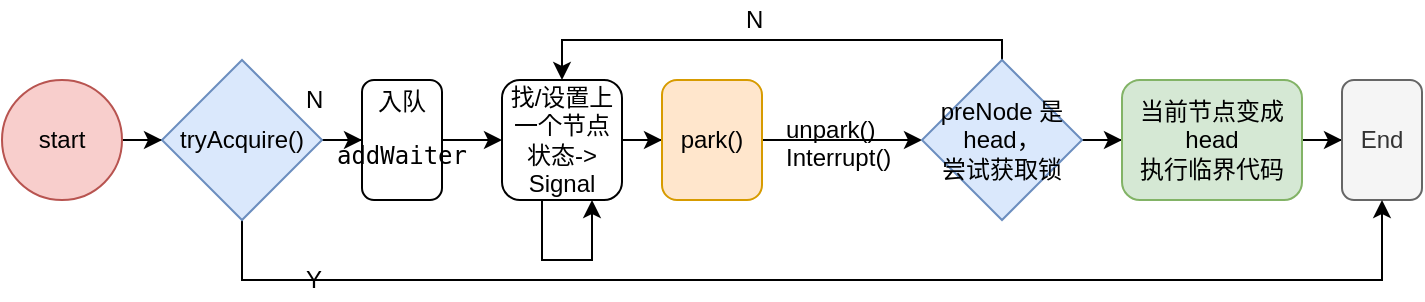 <mxfile version="10.8.0" type="device"><diagram id="q9NfQ3RVUJJ5oLXY1IE0" name="AQS-Acquire"><mxGraphModel dx="758" dy="548" grid="1" gridSize="10" guides="1" tooltips="1" connect="1" arrows="1" fold="1" page="1" pageScale="1" pageWidth="827" pageHeight="1169" math="0" shadow="0"><root><mxCell id="YnFObwQ3OerkcUezsYRl-0"/><mxCell id="YnFObwQ3OerkcUezsYRl-1" parent="YnFObwQ3OerkcUezsYRl-0"/><mxCell id="5VE17THu5E1asuLVpLo8-2" value="" style="edgeStyle=orthogonalEdgeStyle;rounded=0;orthogonalLoop=1;jettySize=auto;html=1;entryX=0;entryY=0.5;entryDx=0;entryDy=0;" parent="YnFObwQ3OerkcUezsYRl-1" source="5VE17THu5E1asuLVpLo8-0" target="5VE17THu5E1asuLVpLo8-16" edge="1"><mxGeometry relative="1" as="geometry"><mxPoint x="-135" y="90" as="targetPoint"/></mxGeometry></mxCell><mxCell id="5VE17THu5E1asuLVpLo8-0" value="start" style="ellipse;whiteSpace=wrap;html=1;aspect=fixed;fillColor=#f8cecc;strokeColor=#b85450;" parent="YnFObwQ3OerkcUezsYRl-1" vertex="1"><mxGeometry x="35" y="60" width="60" height="60" as="geometry"/></mxCell><mxCell id="5VE17THu5E1asuLVpLo8-5" value="" style="edgeStyle=orthogonalEdgeStyle;rounded=0;orthogonalLoop=1;jettySize=auto;html=1;exitX=1;exitY=0.5;exitDx=0;exitDy=0;" parent="YnFObwQ3OerkcUezsYRl-1" source="5VE17THu5E1asuLVpLo8-16" target="5VE17THu5E1asuLVpLo8-4" edge="1"><mxGeometry relative="1" as="geometry"><mxPoint x="-35" y="90" as="sourcePoint"/></mxGeometry></mxCell><mxCell id="5VE17THu5E1asuLVpLo8-7" value="" style="edgeStyle=orthogonalEdgeStyle;rounded=0;orthogonalLoop=1;jettySize=auto;html=1;" parent="YnFObwQ3OerkcUezsYRl-1" source="5VE17THu5E1asuLVpLo8-4" target="5VE17THu5E1asuLVpLo8-6" edge="1"><mxGeometry relative="1" as="geometry"/></mxCell><mxCell id="5VE17THu5E1asuLVpLo8-4" value="入队&lt;br&gt;&lt;pre&gt;addWaiter&lt;/pre&gt;" style="rounded=1;whiteSpace=wrap;html=1;" parent="YnFObwQ3OerkcUezsYRl-1" vertex="1"><mxGeometry x="215" y="60" width="40" height="60" as="geometry"/></mxCell><mxCell id="5VE17THu5E1asuLVpLo8-9" value="" style="edgeStyle=orthogonalEdgeStyle;rounded=0;orthogonalLoop=1;jettySize=auto;html=1;" parent="YnFObwQ3OerkcUezsYRl-1" source="5VE17THu5E1asuLVpLo8-6" target="5VE17THu5E1asuLVpLo8-8" edge="1"><mxGeometry relative="1" as="geometry"/></mxCell><mxCell id="5VE17THu5E1asuLVpLo8-31" value="" style="edgeStyle=orthogonalEdgeStyle;rounded=0;orthogonalLoop=1;jettySize=auto;html=1;entryX=0.75;entryY=1;entryDx=0;entryDy=0;" parent="YnFObwQ3OerkcUezsYRl-1" source="5VE17THu5E1asuLVpLo8-6" target="5VE17THu5E1asuLVpLo8-6" edge="1"><mxGeometry relative="1" as="geometry"><mxPoint x="315" y="200" as="targetPoint"/><Array as="points"><mxPoint x="305" y="150"/><mxPoint x="330" y="150"/></Array></mxGeometry></mxCell><mxCell id="5VE17THu5E1asuLVpLo8-6" value="找/设置上一个节点&lt;br&gt;状态-&amp;gt;&lt;br&gt;Signal&lt;br&gt;" style="rounded=1;whiteSpace=wrap;html=1;" parent="YnFObwQ3OerkcUezsYRl-1" vertex="1"><mxGeometry x="285" y="60" width="60" height="60" as="geometry"/></mxCell><mxCell id="5VE17THu5E1asuLVpLo8-11" value="" style="edgeStyle=orthogonalEdgeStyle;rounded=0;orthogonalLoop=1;jettySize=auto;html=1;entryX=0;entryY=0.5;entryDx=0;entryDy=0;" parent="YnFObwQ3OerkcUezsYRl-1" source="5VE17THu5E1asuLVpLo8-8" target="5VE17THu5E1asuLVpLo8-17" edge="1"><mxGeometry relative="1" as="geometry"><mxPoint x="545" y="90" as="targetPoint"/></mxGeometry></mxCell><mxCell id="5VE17THu5E1asuLVpLo8-8" value="park()" style="rounded=1;whiteSpace=wrap;html=1;fillColor=#ffe6cc;strokeColor=#d79b00;" parent="YnFObwQ3OerkcUezsYRl-1" vertex="1"><mxGeometry x="365" y="60" width="50" height="60" as="geometry"/></mxCell><mxCell id="5VE17THu5E1asuLVpLo8-13" value="" style="edgeStyle=orthogonalEdgeStyle;rounded=0;orthogonalLoop=1;jettySize=auto;html=1;exitX=1;exitY=0.5;exitDx=0;exitDy=0;" parent="YnFObwQ3OerkcUezsYRl-1" source="5VE17THu5E1asuLVpLo8-17" target="5VE17THu5E1asuLVpLo8-12" edge="1"><mxGeometry relative="1" as="geometry"><mxPoint x="635" y="90" as="sourcePoint"/></mxGeometry></mxCell><mxCell id="5VE17THu5E1asuLVpLo8-15" value="" style="edgeStyle=orthogonalEdgeStyle;rounded=0;orthogonalLoop=1;jettySize=auto;html=1;" parent="YnFObwQ3OerkcUezsYRl-1" source="5VE17THu5E1asuLVpLo8-12" target="5VE17THu5E1asuLVpLo8-14" edge="1"><mxGeometry relative="1" as="geometry"/></mxCell><mxCell id="5VE17THu5E1asuLVpLo8-12" value="当前节点变成head&lt;br&gt;执行临界代码&lt;br&gt;" style="rounded=1;whiteSpace=wrap;html=1;fillColor=#d5e8d4;strokeColor=#82b366;" parent="YnFObwQ3OerkcUezsYRl-1" vertex="1"><mxGeometry x="595" y="60" width="90" height="60" as="geometry"/></mxCell><mxCell id="5VE17THu5E1asuLVpLo8-14" value="End" style="rounded=1;whiteSpace=wrap;html=1;fillColor=#f5f5f5;strokeColor=#666666;fontColor=#333333;" parent="YnFObwQ3OerkcUezsYRl-1" vertex="1"><mxGeometry x="705" y="60" width="40" height="60" as="geometry"/></mxCell><mxCell id="5VE17THu5E1asuLVpLo8-22" value="" style="edgeStyle=orthogonalEdgeStyle;rounded=0;orthogonalLoop=1;jettySize=auto;html=1;entryX=0.5;entryY=1;entryDx=0;entryDy=0;" parent="YnFObwQ3OerkcUezsYRl-1" source="5VE17THu5E1asuLVpLo8-16" target="5VE17THu5E1asuLVpLo8-14" edge="1"><mxGeometry relative="1" as="geometry"><mxPoint x="95" y="210" as="targetPoint"/><Array as="points"><mxPoint x="155" y="160"/><mxPoint x="725" y="160"/></Array></mxGeometry></mxCell><mxCell id="5VE17THu5E1asuLVpLo8-16" value="&lt;span&gt;tryAcquire()&lt;/span&gt;" style="rhombus;whiteSpace=wrap;html=1;fillColor=#dae8fc;strokeColor=#6c8ebf;" parent="YnFObwQ3OerkcUezsYRl-1" vertex="1"><mxGeometry x="115" y="50" width="80" height="80" as="geometry"/></mxCell><mxCell id="5VE17THu5E1asuLVpLo8-20" value="" style="edgeStyle=orthogonalEdgeStyle;rounded=0;orthogonalLoop=1;jettySize=auto;html=1;entryX=0.5;entryY=0;entryDx=0;entryDy=0;" parent="YnFObwQ3OerkcUezsYRl-1" source="5VE17THu5E1asuLVpLo8-17" target="5VE17THu5E1asuLVpLo8-6" edge="1"><mxGeometry relative="1" as="geometry"><mxPoint x="585" y="-30" as="targetPoint"/><Array as="points"><mxPoint x="535" y="40"/><mxPoint x="315" y="40"/></Array></mxGeometry></mxCell><mxCell id="5VE17THu5E1asuLVpLo8-17" value="&lt;span&gt;preNode 是 head，&lt;br&gt;尝试获取锁&lt;br&gt;&lt;/span&gt;" style="rhombus;whiteSpace=wrap;html=1;fillColor=#dae8fc;strokeColor=#6c8ebf;" parent="YnFObwQ3OerkcUezsYRl-1" vertex="1"><mxGeometry x="495" y="50" width="80" height="80" as="geometry"/></mxCell><mxCell id="5VE17THu5E1asuLVpLo8-23" value="N" style="text;html=1;resizable=0;points=[];autosize=1;align=left;verticalAlign=top;spacingTop=-4;" parent="YnFObwQ3OerkcUezsYRl-1" vertex="1"><mxGeometry x="185" y="60" width="20" height="20" as="geometry"/></mxCell><mxCell id="5VE17THu5E1asuLVpLo8-24" value="N" style="text;html=1;resizable=0;points=[];autosize=1;align=left;verticalAlign=top;spacingTop=-4;" parent="YnFObwQ3OerkcUezsYRl-1" vertex="1"><mxGeometry x="405" y="20" width="20" height="20" as="geometry"/></mxCell><mxCell id="5VE17THu5E1asuLVpLo8-25" value="Y" style="text;html=1;resizable=0;points=[];autosize=1;align=left;verticalAlign=top;spacingTop=-4;" parent="YnFObwQ3OerkcUezsYRl-1" vertex="1"><mxGeometry x="185" y="150" width="20" height="20" as="geometry"/></mxCell><mxCell id="5VE17THu5E1asuLVpLo8-27" value="unpark()&lt;br&gt;Interrupt()&lt;br&gt;" style="text;html=1;resizable=0;points=[];autosize=1;align=left;verticalAlign=top;spacingTop=-4;" parent="YnFObwQ3OerkcUezsYRl-1" vertex="1"><mxGeometry x="425" y="75" width="70" height="30" as="geometry"/></mxCell></root></mxGraphModel></diagram><diagram id="SOt0Q_Q9IaY73RZRunYQ" name="CLH"><mxGraphModel dx="758" dy="548" grid="1" gridSize="10" guides="1" tooltips="1" connect="1" arrows="1" fold="1" page="1" pageScale="1" pageWidth="827" pageHeight="1169" math="0" shadow="0"><root><mxCell id="Kt8pDUpcbSkiM9fTaEsl-0"/><mxCell id="Kt8pDUpcbSkiM9fTaEsl-1" parent="Kt8pDUpcbSkiM9fTaEsl-0"/><mxCell id="Kt8pDUpcbSkiM9fTaEsl-2" value="QNode" style="swimlane;rounded=1;shadow=1;glass=1;" parent="Kt8pDUpcbSkiM9fTaEsl-1" vertex="1"><mxGeometry x="210" y="230" width="140" height="160" as="geometry"/></mxCell><mxCell id="Kt8pDUpcbSkiM9fTaEsl-4" value="locked:true" style="rounded=1;whiteSpace=wrap;html=1;shadow=1;glass=1;" parent="Kt8pDUpcbSkiM9fTaEsl-2" vertex="1"><mxGeometry x="10" y="40" width="120" height="30" as="geometry"/></mxCell><mxCell id="Kt8pDUpcbSkiM9fTaEsl-5" value="myPred&lt;br&gt;上一个节点locked=false&lt;br&gt;所以当前节点获得锁&lt;br&gt;" style="rounded=1;whiteSpace=wrap;html=1;shadow=1;glass=1;" parent="Kt8pDUpcbSkiM9fTaEsl-2" vertex="1"><mxGeometry x="10" y="90" width="120" height="60" as="geometry"/></mxCell><mxCell id="Kt8pDUpcbSkiM9fTaEsl-3" value="QNode" style="swimlane;rounded=1;shadow=1;glass=1;" parent="Kt8pDUpcbSkiM9fTaEsl-1" vertex="1"><mxGeometry x="410" y="230" width="140" height="160" as="geometry"/></mxCell><mxCell id="Kt8pDUpcbSkiM9fTaEsl-6" value="myPred&lt;br&gt;等待上一个&lt;br&gt;节点释放锁&lt;br&gt;" style="rounded=1;whiteSpace=wrap;html=1;shadow=1;glass=1;" parent="Kt8pDUpcbSkiM9fTaEsl-3" vertex="1"><mxGeometry x="10" y="90" width="120" height="60" as="geometry"/></mxCell><mxCell id="Kt8pDUpcbSkiM9fTaEsl-7" value="locked:true" style="rounded=1;whiteSpace=wrap;html=1;shadow=1;glass=1;" parent="Kt8pDUpcbSkiM9fTaEsl-3" vertex="1"><mxGeometry x="10" y="40" width="120" height="30" as="geometry"/></mxCell><mxCell id="Kt8pDUpcbSkiM9fTaEsl-10" value="" style="endArrow=classic;html=1;exitX=0;exitY=0.5;exitDx=0;exitDy=0;entryX=1;entryY=0.5;entryDx=0;entryDy=0;" parent="Kt8pDUpcbSkiM9fTaEsl-1" source="Kt8pDUpcbSkiM9fTaEsl-6" target="Kt8pDUpcbSkiM9fTaEsl-4" edge="1"><mxGeometry width="50" height="50" relative="1" as="geometry"><mxPoint x="210" y="500" as="sourcePoint"/><mxPoint x="260" y="450" as="targetPoint"/></mxGeometry></mxCell><mxCell id="Kt8pDUpcbSkiM9fTaEsl-11" value="tail" style="rounded=1;whiteSpace=wrap;html=1;shadow=1;glass=1;" parent="Kt8pDUpcbSkiM9fTaEsl-1" vertex="1"><mxGeometry x="610" y="295" width="50" height="30" as="geometry"/></mxCell><mxCell id="Kt8pDUpcbSkiM9fTaEsl-13" value="" style="endArrow=classic;html=1;exitX=0;exitY=0.5;exitDx=0;exitDy=0;entryX=1;entryY=0.5;entryDx=0;entryDy=0;" parent="Kt8pDUpcbSkiM9fTaEsl-1" source="Kt8pDUpcbSkiM9fTaEsl-11" target="Kt8pDUpcbSkiM9fTaEsl-3" edge="1"><mxGeometry width="50" height="50" relative="1" as="geometry"><mxPoint x="210" y="500" as="sourcePoint"/><mxPoint x="550" y="300" as="targetPoint"/></mxGeometry></mxCell><mxCell id="Kt8pDUpcbSkiM9fTaEsl-14" value="locked:false" style="rounded=1;whiteSpace=wrap;html=1;shadow=1;glass=1;" parent="Kt8pDUpcbSkiM9fTaEsl-1" vertex="1"><mxGeometry x="40" y="270" width="120" height="30" as="geometry"/></mxCell><mxCell id="Kt8pDUpcbSkiM9fTaEsl-15" value="" style="endArrow=classic;html=1;exitX=0;exitY=0.5;exitDx=0;exitDy=0;entryX=1;entryY=0.5;entryDx=0;entryDy=0;" parent="Kt8pDUpcbSkiM9fTaEsl-1" source="Kt8pDUpcbSkiM9fTaEsl-5" target="Kt8pDUpcbSkiM9fTaEsl-14" edge="1"><mxGeometry width="50" height="50" relative="1" as="geometry"><mxPoint x="30" y="500" as="sourcePoint"/><mxPoint x="80" y="450" as="targetPoint"/></mxGeometry></mxCell></root></mxGraphModel></diagram><diagram id="0sAJDuE8jXyewQ3gd5ht" name="condition_get_lock"><mxGraphModel dx="738" dy="527" grid="1" gridSize="10" guides="1" tooltips="1" connect="1" arrows="1" fold="1" page="1" pageScale="1" pageWidth="827" pageHeight="1169" math="0" shadow="0"><root><mxCell id="YnKTLp4H_ik5he2PD7id-0"/><mxCell id="YnKTLp4H_ik5he2PD7id-1" parent="YnKTLp4H_ik5he2PD7id-0"/><mxCell id="YnKTLp4H_ik5he2PD7id-5" value="AQS" style="swimlane;rounded=1;shadow=1;glass=1;" parent="YnKTLp4H_ik5he2PD7id-1" vertex="1"><mxGeometry x="80" y="55" width="490" height="460" as="geometry"/></mxCell><mxCell id="JbS1FoQheZNpKEL8IjVC-0" value="waiterQueue" style="swimlane;rounded=1;shadow=1;glass=1;" parent="YnKTLp4H_ik5he2PD7id-5" vertex="1"><mxGeometry x="30" y="70" width="160" height="370" as="geometry"/></mxCell><mxCell id="JbS1FoQheZNpKEL8IjVC-1" value="node" style="shape=cube;whiteSpace=wrap;html=1;boundedLbl=1;backgroundOutline=1;darkOpacity=0.05;darkOpacity2=0.1;rounded=1;shadow=1;glass=1;size=13;verticalAlign=top;fillColor=#d5e8d4;strokeColor=#82b366;" parent="JbS1FoQheZNpKEL8IjVC-0" vertex="1"><mxGeometry x="30" y="40" width="90" height="90" as="geometry"/></mxCell><mxCell id="JbS1FoQheZNpKEL8IjVC-2" value="next&lt;br&gt;" style="rounded=1;whiteSpace=wrap;html=1;shadow=1;glass=1;" parent="JbS1FoQheZNpKEL8IjVC-0" vertex="1"><mxGeometry x="60" y="100" width="50" height="20" as="geometry"/></mxCell><mxCell id="JbS1FoQheZNpKEL8IjVC-3" value="next&lt;br&gt;" style="rounded=1;whiteSpace=wrap;html=1;shadow=1;glass=1;" parent="JbS1FoQheZNpKEL8IjVC-0" vertex="1"><mxGeometry x="60" y="200" width="50" height="20" as="geometry"/></mxCell><mxCell id="JbS1FoQheZNpKEL8IjVC-4" value="pred" style="rounded=1;whiteSpace=wrap;html=1;shadow=1;glass=1;" parent="JbS1FoQheZNpKEL8IjVC-0" vertex="1"><mxGeometry x="60" y="75" width="50" height="20" as="geometry"/></mxCell><mxCell id="JbS1FoQheZNpKEL8IjVC-5" value="node" style="shape=cube;whiteSpace=wrap;html=1;boundedLbl=1;backgroundOutline=1;darkOpacity=0.05;darkOpacity2=0.1;rounded=1;shadow=1;glass=1;size=13;verticalAlign=top;" parent="JbS1FoQheZNpKEL8IjVC-0" vertex="1"><mxGeometry x="30" y="150" width="90" height="90" as="geometry"/></mxCell><mxCell id="JbS1FoQheZNpKEL8IjVC-6" value="node" style="shape=cube;whiteSpace=wrap;html=1;boundedLbl=1;backgroundOutline=1;darkOpacity=0.05;darkOpacity2=0.1;rounded=1;shadow=1;glass=1;size=13;verticalAlign=top;" parent="JbS1FoQheZNpKEL8IjVC-0" vertex="1"><mxGeometry x="30" y="260" width="90" height="90" as="geometry"/></mxCell><mxCell id="JbS1FoQheZNpKEL8IjVC-7" value="" style="edgeStyle=orthogonalEdgeStyle;rounded=0;orthogonalLoop=1;jettySize=auto;html=1;exitX=0.25;exitY=0;exitDx=0;exitDy=0;" parent="JbS1FoQheZNpKEL8IjVC-0" source="JbS1FoQheZNpKEL8IjVC-8" edge="1"><mxGeometry relative="1" as="geometry"><mxPoint x="73" y="130" as="targetPoint"/></mxGeometry></mxCell><mxCell id="JbS1FoQheZNpKEL8IjVC-8" value="pred" style="rounded=1;whiteSpace=wrap;html=1;shadow=1;glass=1;" parent="JbS1FoQheZNpKEL8IjVC-0" vertex="1"><mxGeometry x="60" y="190" width="50" height="20" as="geometry"/></mxCell><mxCell id="JbS1FoQheZNpKEL8IjVC-9" value="" style="edgeStyle=orthogonalEdgeStyle;rounded=0;orthogonalLoop=1;jettySize=auto;html=1;strokeWidth=1;exitX=0.75;exitY=1;exitDx=0;exitDy=0;" parent="JbS1FoQheZNpKEL8IjVC-0" source="JbS1FoQheZNpKEL8IjVC-10" edge="1"><mxGeometry relative="1" as="geometry"><mxPoint x="98" y="275" as="targetPoint"/></mxGeometry></mxCell><mxCell id="JbS1FoQheZNpKEL8IjVC-10" value="next&lt;br&gt;" style="rounded=1;whiteSpace=wrap;html=1;shadow=1;glass=1;" parent="JbS1FoQheZNpKEL8IjVC-0" vertex="1"><mxGeometry x="60" y="215" width="50" height="20" as="geometry"/></mxCell><mxCell id="JbS1FoQheZNpKEL8IjVC-12" value="" style="edgeStyle=orthogonalEdgeStyle;rounded=0;orthogonalLoop=1;jettySize=auto;html=1;entryX=0.478;entryY=1.011;entryDx=0;entryDy=0;exitX=0.25;exitY=0;exitDx=0;exitDy=0;entryPerimeter=0;" parent="JbS1FoQheZNpKEL8IjVC-0" source="JbS1FoQheZNpKEL8IjVC-13" target="JbS1FoQheZNpKEL8IjVC-5" edge="1"><mxGeometry relative="1" as="geometry"><mxPoint x="140" y="250" as="targetPoint"/></mxGeometry></mxCell><mxCell id="JbS1FoQheZNpKEL8IjVC-13" value="pred" style="rounded=1;whiteSpace=wrap;html=1;shadow=1;glass=1;" parent="JbS1FoQheZNpKEL8IjVC-0" vertex="1"><mxGeometry x="60" y="300" width="50" height="20" as="geometry"/></mxCell><mxCell id="JbS1FoQheZNpKEL8IjVC-15" value="" style="edgeStyle=orthogonalEdgeStyle;rounded=0;orthogonalLoop=1;jettySize=auto;html=1;strokeWidth=1;exitX=0.75;exitY=1;exitDx=0;exitDy=0;" parent="JbS1FoQheZNpKEL8IjVC-0" source="JbS1FoQheZNpKEL8IjVC-2" edge="1"><mxGeometry relative="1" as="geometry"><mxPoint x="98" y="150" as="targetPoint"/></mxGeometry></mxCell><mxCell id="JbS1FoQheZNpKEL8IjVC-14" value="next&lt;br&gt;" style="rounded=1;whiteSpace=wrap;html=1;shadow=1;glass=1;" parent="JbS1FoQheZNpKEL8IjVC-0" vertex="1"><mxGeometry x="60" y="325" width="50" height="20" as="geometry"/></mxCell><mxCell id="JbS1FoQheZNpKEL8IjVC-17" value="Condition" style="swimlane;rounded=1;shadow=1;glass=1;" parent="YnKTLp4H_ik5he2PD7id-5" vertex="1"><mxGeometry x="245" y="40" width="210" height="410" as="geometry"/></mxCell><mxCell id="JbS1FoQheZNpKEL8IjVC-18" value="ContitionQueue" style="swimlane;rounded=1;shadow=1;glass=1;" parent="JbS1FoQheZNpKEL8IjVC-17" vertex="1"><mxGeometry x="23" y="40" width="160" height="360" as="geometry"/></mxCell><mxCell id="JbS1FoQheZNpKEL8IjVC-19" value="node" style="shape=cube;whiteSpace=wrap;html=1;boundedLbl=1;backgroundOutline=1;darkOpacity=0.05;darkOpacity2=0.1;rounded=1;shadow=1;glass=1;size=13;verticalAlign=top;" parent="JbS1FoQheZNpKEL8IjVC-18" vertex="1"><mxGeometry x="30" y="40" width="90" height="90" as="geometry"/></mxCell><mxCell id="JbS1FoQheZNpKEL8IjVC-20" value="nextWaiter&lt;br&gt;" style="rounded=1;whiteSpace=wrap;html=1;shadow=1;glass=1;" parent="JbS1FoQheZNpKEL8IjVC-18" vertex="1"><mxGeometry x="50" y="85" width="60" height="20" as="geometry"/></mxCell><mxCell id="JbS1FoQheZNpKEL8IjVC-21" value="node" style="shape=cube;whiteSpace=wrap;html=1;boundedLbl=1;backgroundOutline=1;darkOpacity=0.05;darkOpacity2=0.1;rounded=1;shadow=1;glass=1;size=13;verticalAlign=top;" parent="JbS1FoQheZNpKEL8IjVC-18" vertex="1"><mxGeometry x="30" y="150" width="90" height="90" as="geometry"/></mxCell><mxCell id="JbS1FoQheZNpKEL8IjVC-22" value="nextWaiter&lt;br&gt;" style="rounded=1;whiteSpace=wrap;html=1;shadow=1;glass=1;" parent="JbS1FoQheZNpKEL8IjVC-18" vertex="1"><mxGeometry x="50" y="195" width="60" height="20" as="geometry"/></mxCell><mxCell id="JbS1FoQheZNpKEL8IjVC-25" value="" style="edgeStyle=orthogonalEdgeStyle;rounded=0;orthogonalLoop=1;jettySize=auto;html=1;strokeWidth=1;" parent="JbS1FoQheZNpKEL8IjVC-18" source="JbS1FoQheZNpKEL8IjVC-20" edge="1"><mxGeometry relative="1" as="geometry"><mxPoint x="80" y="150" as="targetPoint"/></mxGeometry></mxCell></root></mxGraphModel></diagram><diagram name="condition_await" id="KLZwoL2J9FabYrs8gnUN"><mxGraphModel dx="738" dy="527" grid="1" gridSize="10" guides="1" tooltips="1" connect="1" arrows="1" fold="1" page="1" pageScale="1" pageWidth="827" pageHeight="1169" math="0" shadow="0"><root><mxCell id="7pAB8F3XqKAQvPkwTwxJ-0"/><mxCell id="7pAB8F3XqKAQvPkwTwxJ-1" parent="7pAB8F3XqKAQvPkwTwxJ-0"/><mxCell id="WkasN4bEjOQhK4-pC1Qu-0" value="waiterQueue" style="swimlane;rounded=1;shadow=1;glass=1;" parent="7pAB8F3XqKAQvPkwTwxJ-1" vertex="1"><mxGeometry x="40" y="100" width="160" height="370" as="geometry"/></mxCell><mxCell id="WkasN4bEjOQhK4-pC1Qu-1" value="node" style="shape=cube;whiteSpace=wrap;html=1;boundedLbl=1;backgroundOutline=1;darkOpacity=0.05;darkOpacity2=0.1;rounded=1;shadow=1;glass=1;size=13;verticalAlign=top;fillColor=#f5f5f5;strokeColor=#666666;dashed=1;fontColor=#333333;" parent="WkasN4bEjOQhK4-pC1Qu-0" vertex="1"><mxGeometry x="30" y="40" width="90" height="90" as="geometry"/></mxCell><mxCell id="WkasN4bEjOQhK4-pC1Qu-2" value="next&lt;br&gt;" style="rounded=1;whiteSpace=wrap;html=1;shadow=1;glass=1;" parent="WkasN4bEjOQhK4-pC1Qu-0" vertex="1"><mxGeometry x="60" y="100" width="50" height="20" as="geometry"/></mxCell><mxCell id="WkasN4bEjOQhK4-pC1Qu-3" value="next&lt;br&gt;" style="rounded=1;whiteSpace=wrap;html=1;shadow=1;glass=1;" parent="WkasN4bEjOQhK4-pC1Qu-0" vertex="1"><mxGeometry x="60" y="200" width="50" height="20" as="geometry"/></mxCell><mxCell id="WkasN4bEjOQhK4-pC1Qu-4" value="pred" style="rounded=1;whiteSpace=wrap;html=1;shadow=1;glass=1;" parent="WkasN4bEjOQhK4-pC1Qu-0" vertex="1"><mxGeometry x="60" y="75" width="50" height="20" as="geometry"/></mxCell><mxCell id="WkasN4bEjOQhK4-pC1Qu-5" value="node" style="shape=cube;whiteSpace=wrap;html=1;boundedLbl=1;backgroundOutline=1;darkOpacity=0.05;darkOpacity2=0.1;rounded=1;shadow=1;glass=1;size=13;verticalAlign=top;" parent="WkasN4bEjOQhK4-pC1Qu-0" vertex="1"><mxGeometry x="30" y="150" width="90" height="90" as="geometry"/></mxCell><mxCell id="WkasN4bEjOQhK4-pC1Qu-6" value="node" style="shape=cube;whiteSpace=wrap;html=1;boundedLbl=1;backgroundOutline=1;darkOpacity=0.05;darkOpacity2=0.1;rounded=1;shadow=1;glass=1;size=13;verticalAlign=top;" parent="WkasN4bEjOQhK4-pC1Qu-0" vertex="1"><mxGeometry x="30" y="260" width="90" height="90" as="geometry"/></mxCell><mxCell id="WkasN4bEjOQhK4-pC1Qu-7" value="" style="edgeStyle=orthogonalEdgeStyle;rounded=0;orthogonalLoop=1;jettySize=auto;html=1;exitX=0.25;exitY=0;exitDx=0;exitDy=0;" parent="WkasN4bEjOQhK4-pC1Qu-0" source="WkasN4bEjOQhK4-pC1Qu-8" edge="1"><mxGeometry relative="1" as="geometry"><mxPoint x="73" y="130" as="targetPoint"/></mxGeometry></mxCell><mxCell id="WkasN4bEjOQhK4-pC1Qu-8" value="pred" style="rounded=1;whiteSpace=wrap;html=1;shadow=1;glass=1;" parent="WkasN4bEjOQhK4-pC1Qu-0" vertex="1"><mxGeometry x="60" y="190" width="50" height="20" as="geometry"/></mxCell><mxCell id="WkasN4bEjOQhK4-pC1Qu-9" value="" style="edgeStyle=orthogonalEdgeStyle;rounded=0;orthogonalLoop=1;jettySize=auto;html=1;strokeWidth=1;exitX=0.75;exitY=1;exitDx=0;exitDy=0;" parent="WkasN4bEjOQhK4-pC1Qu-0" source="WkasN4bEjOQhK4-pC1Qu-10" edge="1"><mxGeometry relative="1" as="geometry"><mxPoint x="98" y="275" as="targetPoint"/></mxGeometry></mxCell><mxCell id="WkasN4bEjOQhK4-pC1Qu-10" value="next&lt;br&gt;" style="rounded=1;whiteSpace=wrap;html=1;shadow=1;glass=1;" parent="WkasN4bEjOQhK4-pC1Qu-0" vertex="1"><mxGeometry x="60" y="215" width="50" height="20" as="geometry"/></mxCell><mxCell id="WkasN4bEjOQhK4-pC1Qu-12" value="" style="edgeStyle=orthogonalEdgeStyle;rounded=0;orthogonalLoop=1;jettySize=auto;html=1;entryX=0.478;entryY=1.011;entryDx=0;entryDy=0;exitX=0.25;exitY=0;exitDx=0;exitDy=0;entryPerimeter=0;" parent="WkasN4bEjOQhK4-pC1Qu-0" source="WkasN4bEjOQhK4-pC1Qu-13" target="WkasN4bEjOQhK4-pC1Qu-5" edge="1"><mxGeometry relative="1" as="geometry"><mxPoint x="140" y="250" as="targetPoint"/></mxGeometry></mxCell><mxCell id="WkasN4bEjOQhK4-pC1Qu-13" value="pred" style="rounded=1;whiteSpace=wrap;html=1;shadow=1;glass=1;" parent="WkasN4bEjOQhK4-pC1Qu-0" vertex="1"><mxGeometry x="60" y="300" width="50" height="20" as="geometry"/></mxCell><mxCell id="WkasN4bEjOQhK4-pC1Qu-15" value="" style="edgeStyle=orthogonalEdgeStyle;rounded=0;orthogonalLoop=1;jettySize=auto;html=1;strokeWidth=1;exitX=0.75;exitY=1;exitDx=0;exitDy=0;" parent="WkasN4bEjOQhK4-pC1Qu-0" source="WkasN4bEjOQhK4-pC1Qu-2" edge="1"><mxGeometry relative="1" as="geometry"><mxPoint x="98" y="150" as="targetPoint"/></mxGeometry></mxCell><mxCell id="WkasN4bEjOQhK4-pC1Qu-14" value="next&lt;br&gt;" style="rounded=1;whiteSpace=wrap;html=1;shadow=1;glass=1;" parent="WkasN4bEjOQhK4-pC1Qu-0" vertex="1"><mxGeometry x="60" y="325" width="50" height="20" as="geometry"/></mxCell><mxCell id="WkasN4bEjOQhK4-pC1Qu-16" value="AQS" style="swimlane;rounded=1;shadow=1;glass=1;" parent="7pAB8F3XqKAQvPkwTwxJ-1" vertex="1"><mxGeometry x="20" y="20" width="490" height="460" as="geometry"/></mxCell><mxCell id="WkasN4bEjOQhK4-pC1Qu-17" value="Condition" style="swimlane;rounded=1;shadow=1;glass=1;" parent="WkasN4bEjOQhK4-pC1Qu-16" vertex="1"><mxGeometry x="260" y="40" width="210" height="410" as="geometry"/></mxCell><mxCell id="WkasN4bEjOQhK4-pC1Qu-18" value="ContitionQueue" style="swimlane;rounded=1;shadow=1;glass=1;" parent="WkasN4bEjOQhK4-pC1Qu-17" vertex="1"><mxGeometry x="23" y="40" width="160" height="360" as="geometry"/></mxCell><mxCell id="WkasN4bEjOQhK4-pC1Qu-19" value="node" style="shape=cube;whiteSpace=wrap;html=1;boundedLbl=1;backgroundOutline=1;darkOpacity=0.05;darkOpacity2=0.1;rounded=1;shadow=1;glass=1;size=13;verticalAlign=top;" parent="WkasN4bEjOQhK4-pC1Qu-18" vertex="1"><mxGeometry x="30" y="40" width="90" height="90" as="geometry"/></mxCell><mxCell id="WkasN4bEjOQhK4-pC1Qu-20" value="nextWaiter&lt;br&gt;" style="rounded=1;whiteSpace=wrap;html=1;shadow=1;glass=1;" parent="WkasN4bEjOQhK4-pC1Qu-18" vertex="1"><mxGeometry x="50" y="85" width="60" height="20" as="geometry"/></mxCell><mxCell id="WkasN4bEjOQhK4-pC1Qu-21" value="node" style="shape=cube;whiteSpace=wrap;html=1;boundedLbl=1;backgroundOutline=1;darkOpacity=0.05;darkOpacity2=0.1;rounded=1;shadow=1;glass=1;size=13;verticalAlign=top;" parent="WkasN4bEjOQhK4-pC1Qu-18" vertex="1"><mxGeometry x="30" y="150" width="90" height="90" as="geometry"/></mxCell><mxCell id="WkasN4bEjOQhK4-pC1Qu-22" value="nextWaiter&lt;br&gt;" style="rounded=1;whiteSpace=wrap;html=1;shadow=1;glass=1;" parent="WkasN4bEjOQhK4-pC1Qu-18" vertex="1"><mxGeometry x="50" y="195" width="60" height="20" as="geometry"/></mxCell><mxCell id="WkasN4bEjOQhK4-pC1Qu-23" value="node" style="shape=cube;whiteSpace=wrap;html=1;boundedLbl=1;backgroundOutline=1;darkOpacity=0.05;darkOpacity2=0.1;rounded=1;shadow=1;glass=1;size=13;verticalAlign=top;fillColor=#d5e8d4;strokeColor=#82b366;" parent="WkasN4bEjOQhK4-pC1Qu-18" vertex="1"><mxGeometry x="30" y="260" width="90" height="90" as="geometry"/></mxCell><mxCell id="WkasN4bEjOQhK4-pC1Qu-24" value="nextWaiter&lt;br&gt;" style="rounded=1;whiteSpace=wrap;html=1;shadow=1;glass=1;" parent="WkasN4bEjOQhK4-pC1Qu-18" vertex="1"><mxGeometry x="50" y="305" width="60" height="20" as="geometry"/></mxCell><mxCell id="WkasN4bEjOQhK4-pC1Qu-25" value="" style="edgeStyle=orthogonalEdgeStyle;rounded=0;orthogonalLoop=1;jettySize=auto;html=1;strokeWidth=1;" parent="WkasN4bEjOQhK4-pC1Qu-18" source="WkasN4bEjOQhK4-pC1Qu-20" edge="1"><mxGeometry relative="1" as="geometry"><mxPoint x="80" y="150" as="targetPoint"/></mxGeometry></mxCell><mxCell id="WkasN4bEjOQhK4-pC1Qu-26" value="" style="edgeStyle=orthogonalEdgeStyle;rounded=0;orthogonalLoop=1;jettySize=auto;html=1;strokeWidth=1;" parent="WkasN4bEjOQhK4-pC1Qu-18" source="WkasN4bEjOQhK4-pC1Qu-22" edge="1"><mxGeometry relative="1" as="geometry"><mxPoint x="80" y="260" as="targetPoint"/></mxGeometry></mxCell><mxCell id="WkasN4bEjOQhK4-pC1Qu-27" value="" style="edgeStyle=orthogonalEdgeStyle;rounded=0;orthogonalLoop=1;jettySize=auto;html=1;entryX=0;entryY=0;entryDx=0;entryDy=38.5;entryPerimeter=0;fillColor=#d5e8d4;strokeColor=#82b366;strokeWidth=4;" parent="7pAB8F3XqKAQvPkwTwxJ-1" source="WkasN4bEjOQhK4-pC1Qu-1" target="WkasN4bEjOQhK4-pC1Qu-23" edge="1"><mxGeometry relative="1" as="geometry"><mxPoint x="240" y="185" as="targetPoint"/></mxGeometry></mxCell></root></mxGraphModel></diagram><diagram name="condition_signal" id="8HpSOvomMrSMoubqgBnk"><mxGraphModel dx="738" dy="527" grid="1" gridSize="10" guides="1" tooltips="1" connect="1" arrows="1" fold="1" page="1" pageScale="1" pageWidth="827" pageHeight="1169" math="0" shadow="0"><root><mxCell id="yjRrDcXHYxzd8guWzyu6-0"/><mxCell id="yjRrDcXHYxzd8guWzyu6-1" parent="yjRrDcXHYxzd8guWzyu6-0"/><mxCell id="doKVollsELqwgVeacIP_-0" value="waiterQueue" style="swimlane;rounded=1;shadow=1;glass=1;" parent="yjRrDcXHYxzd8guWzyu6-1" vertex="1"><mxGeometry x="40" y="100" width="160" height="370" as="geometry"/></mxCell><mxCell id="doKVollsELqwgVeacIP_-1" value="node" style="shape=cube;whiteSpace=wrap;html=1;boundedLbl=1;backgroundOutline=1;darkOpacity=0.05;darkOpacity2=0.1;rounded=1;shadow=1;glass=1;size=13;verticalAlign=top;" parent="doKVollsELqwgVeacIP_-0" vertex="1"><mxGeometry x="30" y="40" width="90" height="90" as="geometry"/></mxCell><mxCell id="doKVollsELqwgVeacIP_-2" value="next&lt;br&gt;" style="rounded=1;whiteSpace=wrap;html=1;shadow=1;glass=1;" parent="doKVollsELqwgVeacIP_-0" vertex="1"><mxGeometry x="60" y="100" width="50" height="20" as="geometry"/></mxCell><mxCell id="doKVollsELqwgVeacIP_-3" value="next&lt;br&gt;" style="rounded=1;whiteSpace=wrap;html=1;shadow=1;glass=1;" parent="doKVollsELqwgVeacIP_-0" vertex="1"><mxGeometry x="60" y="200" width="50" height="20" as="geometry"/></mxCell><mxCell id="doKVollsELqwgVeacIP_-4" value="pred" style="rounded=1;whiteSpace=wrap;html=1;shadow=1;glass=1;" parent="doKVollsELqwgVeacIP_-0" vertex="1"><mxGeometry x="60" y="75" width="50" height="20" as="geometry"/></mxCell><mxCell id="doKVollsELqwgVeacIP_-5" value="node" style="shape=cube;whiteSpace=wrap;html=1;boundedLbl=1;backgroundOutline=1;darkOpacity=0.05;darkOpacity2=0.1;rounded=1;shadow=1;glass=1;size=13;verticalAlign=top;" parent="doKVollsELqwgVeacIP_-0" vertex="1"><mxGeometry x="30" y="150" width="90" height="90" as="geometry"/></mxCell><mxCell id="doKVollsELqwgVeacIP_-6" value="node" style="shape=cube;whiteSpace=wrap;html=1;boundedLbl=1;backgroundOutline=1;darkOpacity=0.05;darkOpacity2=0.1;rounded=1;shadow=1;glass=1;size=13;verticalAlign=top;fillColor=#d5e8d4;strokeColor=#82b366;" parent="doKVollsELqwgVeacIP_-0" vertex="1"><mxGeometry x="30" y="260" width="90" height="90" as="geometry"/></mxCell><mxCell id="doKVollsELqwgVeacIP_-7" value="" style="edgeStyle=orthogonalEdgeStyle;rounded=0;orthogonalLoop=1;jettySize=auto;html=1;exitX=0.25;exitY=0;exitDx=0;exitDy=0;" parent="doKVollsELqwgVeacIP_-0" source="doKVollsELqwgVeacIP_-8" edge="1"><mxGeometry relative="1" as="geometry"><mxPoint x="73" y="130" as="targetPoint"/></mxGeometry></mxCell><mxCell id="doKVollsELqwgVeacIP_-8" value="pred" style="rounded=1;whiteSpace=wrap;html=1;shadow=1;glass=1;" parent="doKVollsELqwgVeacIP_-0" vertex="1"><mxGeometry x="60" y="190" width="50" height="20" as="geometry"/></mxCell><mxCell id="doKVollsELqwgVeacIP_-9" value="" style="edgeStyle=orthogonalEdgeStyle;rounded=0;orthogonalLoop=1;jettySize=auto;html=1;strokeWidth=1;exitX=0.75;exitY=1;exitDx=0;exitDy=0;" parent="doKVollsELqwgVeacIP_-0" source="doKVollsELqwgVeacIP_-10" edge="1"><mxGeometry relative="1" as="geometry"><mxPoint x="98" y="275" as="targetPoint"/></mxGeometry></mxCell><mxCell id="doKVollsELqwgVeacIP_-10" value="next&lt;br&gt;" style="rounded=1;whiteSpace=wrap;html=1;shadow=1;glass=1;" parent="doKVollsELqwgVeacIP_-0" vertex="1"><mxGeometry x="60" y="215" width="50" height="20" as="geometry"/></mxCell><mxCell id="doKVollsELqwgVeacIP_-11" value="" style="edgeStyle=orthogonalEdgeStyle;rounded=0;orthogonalLoop=1;jettySize=auto;html=1;entryX=0.478;entryY=1.011;entryDx=0;entryDy=0;exitX=0.25;exitY=0;exitDx=0;exitDy=0;entryPerimeter=0;" parent="doKVollsELqwgVeacIP_-0" source="doKVollsELqwgVeacIP_-12" target="doKVollsELqwgVeacIP_-5" edge="1"><mxGeometry relative="1" as="geometry"><mxPoint x="140" y="250" as="targetPoint"/></mxGeometry></mxCell><mxCell id="doKVollsELqwgVeacIP_-12" value="pred" style="rounded=1;whiteSpace=wrap;html=1;shadow=1;glass=1;" parent="doKVollsELqwgVeacIP_-0" vertex="1"><mxGeometry x="60" y="300" width="50" height="20" as="geometry"/></mxCell><mxCell id="doKVollsELqwgVeacIP_-13" value="" style="edgeStyle=orthogonalEdgeStyle;rounded=0;orthogonalLoop=1;jettySize=auto;html=1;strokeWidth=1;exitX=0.75;exitY=1;exitDx=0;exitDy=0;" parent="doKVollsELqwgVeacIP_-0" source="doKVollsELqwgVeacIP_-2" edge="1"><mxGeometry relative="1" as="geometry"><mxPoint x="98" y="150" as="targetPoint"/></mxGeometry></mxCell><mxCell id="doKVollsELqwgVeacIP_-14" value="next&lt;br&gt;" style="rounded=1;whiteSpace=wrap;html=1;shadow=1;glass=1;" parent="doKVollsELqwgVeacIP_-0" vertex="1"><mxGeometry x="60" y="325" width="50" height="20" as="geometry"/></mxCell><mxCell id="doKVollsELqwgVeacIP_-15" value="AQS" style="swimlane;rounded=1;shadow=1;glass=1;" parent="yjRrDcXHYxzd8guWzyu6-1" vertex="1"><mxGeometry x="20" y="20" width="490" height="460" as="geometry"/></mxCell><mxCell id="doKVollsELqwgVeacIP_-16" value="Condition" style="swimlane;rounded=1;shadow=1;glass=1;" parent="doKVollsELqwgVeacIP_-15" vertex="1"><mxGeometry x="260" y="40" width="210" height="410" as="geometry"/></mxCell><mxCell id="doKVollsELqwgVeacIP_-17" value="ContitionQueue" style="swimlane;rounded=1;shadow=1;glass=1;" parent="doKVollsELqwgVeacIP_-16" vertex="1"><mxGeometry x="23" y="40" width="160" height="360" as="geometry"/></mxCell><mxCell id="doKVollsELqwgVeacIP_-18" value="node" style="shape=cube;whiteSpace=wrap;html=1;boundedLbl=1;backgroundOutline=1;darkOpacity=0.05;darkOpacity2=0.1;rounded=1;shadow=1;glass=1;size=13;verticalAlign=top;" parent="doKVollsELqwgVeacIP_-17" vertex="1"><mxGeometry x="30" y="40" width="90" height="90" as="geometry"/></mxCell><mxCell id="doKVollsELqwgVeacIP_-19" value="nextWaiter&lt;br&gt;" style="rounded=1;whiteSpace=wrap;html=1;shadow=1;glass=1;" parent="doKVollsELqwgVeacIP_-17" vertex="1"><mxGeometry x="50" y="85" width="60" height="20" as="geometry"/></mxCell><mxCell id="doKVollsELqwgVeacIP_-20" value="node" style="shape=cube;whiteSpace=wrap;html=1;boundedLbl=1;backgroundOutline=1;darkOpacity=0.05;darkOpacity2=0.1;rounded=1;shadow=1;glass=1;size=13;verticalAlign=top;" parent="doKVollsELqwgVeacIP_-17" vertex="1"><mxGeometry x="30" y="150" width="90" height="90" as="geometry"/></mxCell><mxCell id="doKVollsELqwgVeacIP_-21" value="nextWaiter&lt;br&gt;" style="rounded=1;whiteSpace=wrap;html=1;shadow=1;glass=1;" parent="doKVollsELqwgVeacIP_-17" vertex="1"><mxGeometry x="50" y="195" width="60" height="20" as="geometry"/></mxCell><mxCell id="doKVollsELqwgVeacIP_-22" value="node" style="shape=cube;whiteSpace=wrap;html=1;boundedLbl=1;backgroundOutline=1;darkOpacity=0.05;darkOpacity2=0.1;rounded=1;shadow=1;glass=1;size=13;verticalAlign=top;fillColor=#f5f5f5;strokeColor=#666666;fontColor=#333333;dashed=1;" parent="doKVollsELqwgVeacIP_-17" vertex="1"><mxGeometry x="30" y="260" width="90" height="90" as="geometry"/></mxCell><mxCell id="doKVollsELqwgVeacIP_-23" value="nextWaiter&lt;br&gt;" style="rounded=1;whiteSpace=wrap;html=1;shadow=1;glass=1;" parent="doKVollsELqwgVeacIP_-17" vertex="1"><mxGeometry x="50" y="305" width="60" height="20" as="geometry"/></mxCell><mxCell id="doKVollsELqwgVeacIP_-24" value="" style="edgeStyle=orthogonalEdgeStyle;rounded=0;orthogonalLoop=1;jettySize=auto;html=1;strokeWidth=1;" parent="doKVollsELqwgVeacIP_-17" source="doKVollsELqwgVeacIP_-19" edge="1"><mxGeometry relative="1" as="geometry"><mxPoint x="80" y="150" as="targetPoint"/></mxGeometry></mxCell><mxCell id="doKVollsELqwgVeacIP_-25" value="" style="edgeStyle=orthogonalEdgeStyle;rounded=0;orthogonalLoop=1;jettySize=auto;html=1;strokeWidth=1;" parent="doKVollsELqwgVeacIP_-17" source="doKVollsELqwgVeacIP_-21" edge="1"><mxGeometry relative="1" as="geometry"><mxPoint x="80" y="260" as="targetPoint"/></mxGeometry></mxCell><mxCell id="doKVollsELqwgVeacIP_-26" value="" style="edgeStyle=orthogonalEdgeStyle;rounded=0;orthogonalLoop=1;jettySize=auto;html=1;entryX=0;entryY=0;entryDx=90;entryDy=51.5;entryPerimeter=0;fillColor=#d5e8d4;strokeColor=#82b366;strokeWidth=4;exitX=0;exitY=0;exitDx=0;exitDy=38.5;exitPerimeter=0;" parent="yjRrDcXHYxzd8guWzyu6-1" source="doKVollsELqwgVeacIP_-22" target="doKVollsELqwgVeacIP_-6" edge="1"><mxGeometry relative="1" as="geometry"><mxPoint x="240" y="185" as="targetPoint"/><mxPoint x="230" y="540" as="sourcePoint"/></mxGeometry></mxCell></root></mxGraphModel></diagram><diagram id="qsaSh9qhNZGsERSpYM4G" name="rwl_all"><mxGraphModel dx="738" dy="527" grid="1" gridSize="10" guides="1" tooltips="1" connect="1" arrows="1" fold="1" page="1" pageScale="1" pageWidth="827" pageHeight="1169" math="0" shadow="0"><root><mxCell id="sZPiYg2fp6NgOVO-SCxm-0"/><mxCell id="sZPiYg2fp6NgOVO-SCxm-1" parent="sZPiYg2fp6NgOVO-SCxm-0"/><mxCell id="sZPiYg2fp6NgOVO-SCxm-2" value="ReentrantReadWriteLock" style="swimlane;rounded=1;shadow=1;comic=0;glass=1;fillColor=#1ba1e2;strokeColor=#006EAF;fontColor=#ffffff;" parent="sZPiYg2fp6NgOVO-SCxm-1" vertex="1"><mxGeometry x="153" y="20" width="438" height="560" as="geometry"/></mxCell><mxCell id="sZPiYg2fp6NgOVO-SCxm-3" value="Sync  Fair&amp;unFair" style="swimlane;rounded=1;shadow=1;glass=1;comic=0;fillColor=#dae8fc;strokeColor=#6c8ebf;" parent="sZPiYg2fp6NgOVO-SCxm-2" vertex="1"><mxGeometry x="20" y="37.5" width="200" height="515" as="geometry"/></mxCell><mxCell id="LaAEISCT0FHe7v8UM0GZ-15" value="State: 2^16 + 1&lt;br&gt;Read:0000 0000 0000 0001 &lt;br&gt;Write:0000 0000 0000 0001&amp;nbsp;&lt;br&gt;" style="rounded=1;whiteSpace=wrap;html=1;shadow=1;glass=1;comic=0;fillColor=#dae8fc;strokeColor=#6c8ebf;" parent="sZPiYg2fp6NgOVO-SCxm-3" vertex="1"><mxGeometry x="20" y="35" width="160" height="60" as="geometry"/></mxCell><mxCell id="LaAEISCT0FHe7v8UM0GZ-0" value="waiterQueue" style="swimlane;rounded=1;shadow=1;glass=1;fillColor=#ffe6cc;strokeColor=#d79b00;" parent="sZPiYg2fp6NgOVO-SCxm-2" vertex="1"><mxGeometry x="40" y="167.5" width="160" height="370" as="geometry"/></mxCell><mxCell id="LaAEISCT0FHe7v8UM0GZ-1" value="head" style="shape=cube;whiteSpace=wrap;html=1;boundedLbl=1;backgroundOutline=1;darkOpacity=0.05;darkOpacity2=0.1;rounded=1;shadow=1;glass=1;size=13;verticalAlign=top;fillColor=#d5e8d4;strokeColor=#82b366;" parent="LaAEISCT0FHe7v8UM0GZ-0" vertex="1"><mxGeometry x="30" y="40" width="90" height="90" as="geometry"/></mxCell><mxCell id="LaAEISCT0FHe7v8UM0GZ-2" value="next&lt;br&gt;" style="rounded=1;whiteSpace=wrap;html=1;shadow=1;glass=1;" parent="LaAEISCT0FHe7v8UM0GZ-0" vertex="1"><mxGeometry x="60" y="100" width="50" height="20" as="geometry"/></mxCell><mxCell id="LaAEISCT0FHe7v8UM0GZ-3" value="next&lt;br&gt;" style="rounded=1;whiteSpace=wrap;html=1;shadow=1;glass=1;" parent="LaAEISCT0FHe7v8UM0GZ-0" vertex="1"><mxGeometry x="60" y="200" width="50" height="20" as="geometry"/></mxCell><mxCell id="LaAEISCT0FHe7v8UM0GZ-4" value="pred" style="rounded=1;whiteSpace=wrap;html=1;shadow=1;glass=1;" parent="LaAEISCT0FHe7v8UM0GZ-0" vertex="1"><mxGeometry x="60" y="75" width="50" height="20" as="geometry"/></mxCell><mxCell id="LaAEISCT0FHe7v8UM0GZ-5" value="&amp;nbsp; &amp;nbsp; &amp;nbsp; node" style="shape=cube;whiteSpace=wrap;html=1;boundedLbl=1;backgroundOutline=1;darkOpacity=0.05;darkOpacity2=0.1;rounded=1;shadow=1;glass=1;size=13;verticalAlign=top;fillColor=#ffe6cc;strokeColor=#d79b00;" parent="LaAEISCT0FHe7v8UM0GZ-0" vertex="1"><mxGeometry x="30" y="150" width="90" height="90" as="geometry"/></mxCell><mxCell id="LaAEISCT0FHe7v8UM0GZ-6" value="&amp;nbsp; &amp;nbsp;tail" style="shape=cube;whiteSpace=wrap;html=1;boundedLbl=1;backgroundOutline=1;darkOpacity=0.05;darkOpacity2=0.1;rounded=1;shadow=1;glass=1;size=13;verticalAlign=top;fillColor=#ffe6cc;strokeColor=#d79b00;" parent="LaAEISCT0FHe7v8UM0GZ-0" vertex="1"><mxGeometry x="30" y="260" width="90" height="90" as="geometry"/></mxCell><mxCell id="LaAEISCT0FHe7v8UM0GZ-7" value="" style="edgeStyle=orthogonalEdgeStyle;rounded=0;orthogonalLoop=1;jettySize=auto;html=1;exitX=0.25;exitY=0;exitDx=0;exitDy=0;" parent="LaAEISCT0FHe7v8UM0GZ-0" source="LaAEISCT0FHe7v8UM0GZ-8" edge="1"><mxGeometry relative="1" as="geometry"><mxPoint x="73" y="130" as="targetPoint"/></mxGeometry></mxCell><mxCell id="LaAEISCT0FHe7v8UM0GZ-8" value="pred" style="rounded=1;whiteSpace=wrap;html=1;shadow=1;glass=1;" parent="LaAEISCT0FHe7v8UM0GZ-0" vertex="1"><mxGeometry x="60" y="190" width="50" height="20" as="geometry"/></mxCell><mxCell id="LaAEISCT0FHe7v8UM0GZ-9" value="" style="edgeStyle=orthogonalEdgeStyle;rounded=0;orthogonalLoop=1;jettySize=auto;html=1;strokeWidth=1;exitX=0.75;exitY=1;exitDx=0;exitDy=0;" parent="LaAEISCT0FHe7v8UM0GZ-0" source="LaAEISCT0FHe7v8UM0GZ-10" edge="1"><mxGeometry relative="1" as="geometry"><mxPoint x="98" y="275" as="targetPoint"/></mxGeometry></mxCell><mxCell id="LaAEISCT0FHe7v8UM0GZ-10" value="next&lt;br&gt;" style="rounded=1;whiteSpace=wrap;html=1;shadow=1;glass=1;" parent="LaAEISCT0FHe7v8UM0GZ-0" vertex="1"><mxGeometry x="60" y="215" width="50" height="20" as="geometry"/></mxCell><mxCell id="LaAEISCT0FHe7v8UM0GZ-11" value="" style="edgeStyle=orthogonalEdgeStyle;rounded=0;orthogonalLoop=1;jettySize=auto;html=1;entryX=0.478;entryY=1.011;entryDx=0;entryDy=0;exitX=0.25;exitY=0;exitDx=0;exitDy=0;entryPerimeter=0;" parent="LaAEISCT0FHe7v8UM0GZ-0" source="LaAEISCT0FHe7v8UM0GZ-12" target="LaAEISCT0FHe7v8UM0GZ-5" edge="1"><mxGeometry relative="1" as="geometry"><mxPoint x="140" y="250" as="targetPoint"/></mxGeometry></mxCell><mxCell id="LaAEISCT0FHe7v8UM0GZ-12" value="pred" style="rounded=1;whiteSpace=wrap;html=1;shadow=1;glass=1;" parent="LaAEISCT0FHe7v8UM0GZ-0" vertex="1"><mxGeometry x="60" y="300" width="50" height="20" as="geometry"/></mxCell><mxCell id="LaAEISCT0FHe7v8UM0GZ-13" value="" style="edgeStyle=orthogonalEdgeStyle;rounded=0;orthogonalLoop=1;jettySize=auto;html=1;strokeWidth=1;exitX=0.75;exitY=1;exitDx=0;exitDy=0;" parent="LaAEISCT0FHe7v8UM0GZ-0" source="LaAEISCT0FHe7v8UM0GZ-2" edge="1"><mxGeometry relative="1" as="geometry"><mxPoint x="98" y="150" as="targetPoint"/></mxGeometry></mxCell><mxCell id="LaAEISCT0FHe7v8UM0GZ-14" value="next&lt;br&gt;" style="rounded=1;whiteSpace=wrap;html=1;shadow=1;glass=1;" parent="LaAEISCT0FHe7v8UM0GZ-0" vertex="1"><mxGeometry x="60" y="325" width="50" height="20" as="geometry"/></mxCell><mxCell id="LaAEISCT0FHe7v8UM0GZ-16" value="ReadLock" style="swimlane;rounded=1;shadow=1;glass=1;comic=0;fillColor=#d5e8d4;strokeColor=#82b366;" parent="sZPiYg2fp6NgOVO-SCxm-2" vertex="1"><mxGeometry x="240" y="344.5" width="180" height="133" as="geometry"/></mxCell><mxCell id="LaAEISCT0FHe7v8UM0GZ-18" value="Sync&lt;br&gt;只是一个引用&lt;br&gt;指向 rwl#Sync&lt;br&gt;" style="rounded=1;whiteSpace=wrap;html=1;shadow=1;glass=1;comic=0;dashed=1;" parent="LaAEISCT0FHe7v8UM0GZ-16" vertex="1"><mxGeometry x="30" y="42.5" width="120" height="48" as="geometry"/></mxCell><mxCell id="LaAEISCT0FHe7v8UM0GZ-17" value="WriteLock" style="swimlane;rounded=1;shadow=1;glass=1;comic=0;fillColor=#f8cecc;strokeColor=#b85450;" parent="sZPiYg2fp6NgOVO-SCxm-2" vertex="1"><mxGeometry x="240" y="102.5" width="180" height="133" as="geometry"/></mxCell><mxCell id="LaAEISCT0FHe7v8UM0GZ-19" value="Sync&lt;br&gt;只是一个引用&lt;br&gt;指向 rwl#Sync&lt;br&gt;" style="rounded=1;whiteSpace=wrap;html=1;shadow=1;glass=1;comic=0;dashed=1;" parent="LaAEISCT0FHe7v8UM0GZ-17" vertex="1"><mxGeometry x="30" y="50" width="120" height="48" as="geometry"/></mxCell><mxCell id="LaAEISCT0FHe7v8UM0GZ-20" value="" style="edgeStyle=orthogonalEdgeStyle;rounded=0;orthogonalLoop=1;jettySize=auto;html=1;entryX=1;entryY=0.25;entryDx=0;entryDy=0;strokeWidth=3;fillColor=#e1d5e7;strokeColor=#9673a6;" parent="sZPiYg2fp6NgOVO-SCxm-2" source="LaAEISCT0FHe7v8UM0GZ-19" target="sZPiYg2fp6NgOVO-SCxm-3" edge="1"><mxGeometry relative="1" as="geometry"/></mxCell><mxCell id="LaAEISCT0FHe7v8UM0GZ-21" value="" style="edgeStyle=orthogonalEdgeStyle;rounded=0;orthogonalLoop=1;jettySize=auto;html=1;entryX=1;entryY=0.75;entryDx=0;entryDy=0;strokeWidth=3;fillColor=#e1d5e7;strokeColor=#9673a6;" parent="sZPiYg2fp6NgOVO-SCxm-2" source="LaAEISCT0FHe7v8UM0GZ-18" target="sZPiYg2fp6NgOVO-SCxm-3" edge="1"><mxGeometry relative="1" as="geometry"/></mxCell></root></mxGraphModel></diagram><diagram id="cIp_kJcYnF54JKtJA0Br" name="CountDownLatch"><mxGraphModel dx="738" dy="527" grid="1" gridSize="10" guides="1" tooltips="1" connect="1" arrows="1" fold="1" page="1" pageScale="1" pageWidth="827" pageHeight="1169" math="0" shadow="0"><root><mxCell id="QHLaJTvDkLab7Xf8gpID-0"/><mxCell id="QHLaJTvDkLab7Xf8gpID-1" parent="QHLaJTvDkLab7Xf8gpID-0"/><mxCell id="DPUrRt3T59MXXbKyyz3N-0" value="CountDownLatch" style="swimlane;rounded=1;shadow=1;comic=0;glass=1;fillColor=#1ba1e2;strokeColor=#006EAF;fontColor=#ffffff;" parent="QHLaJTvDkLab7Xf8gpID-1" vertex="1"><mxGeometry x="153" y="20" width="438" height="440" as="geometry"/></mxCell><mxCell id="DPUrRt3T59MXXbKyyz3N-1" value="Sync  Fair&amp;unFair" style="swimlane;rounded=1;shadow=1;glass=1;comic=0;fillColor=#dae8fc;strokeColor=#6c8ebf;" parent="DPUrRt3T59MXXbKyyz3N-0" vertex="1"><mxGeometry x="20" y="38" width="200" height="393" as="geometry"/></mxCell><mxCell id="DPUrRt3T59MXXbKyyz3N-2" value="State: 100（count）&lt;br&gt;" style="rounded=1;whiteSpace=wrap;html=1;shadow=1;glass=1;comic=0;fillColor=#dae8fc;strokeColor=#6c8ebf;" parent="DPUrRt3T59MXXbKyyz3N-1" vertex="1"><mxGeometry x="20" y="35" width="160" height="60" as="geometry"/></mxCell><mxCell id="DPUrRt3T59MXXbKyyz3N-3" value="waiterQueue" style="swimlane;rounded=1;shadow=1;glass=1;fillColor=#ffe6cc;strokeColor=#d79b00;" parent="DPUrRt3T59MXXbKyyz3N-0" vertex="1"><mxGeometry x="40" y="168" width="160" height="253" as="geometry"/></mxCell><mxCell id="DPUrRt3T59MXXbKyyz3N-4" value="null_head" style="shape=cube;whiteSpace=wrap;html=1;boundedLbl=1;backgroundOutline=1;darkOpacity=0.05;darkOpacity2=0.1;rounded=1;shadow=1;glass=1;size=13;verticalAlign=top;" parent="DPUrRt3T59MXXbKyyz3N-3" vertex="1"><mxGeometry x="30" y="40" width="90" height="90" as="geometry"/></mxCell><mxCell id="DPUrRt3T59MXXbKyyz3N-5" value="next&lt;br&gt;" style="rounded=1;whiteSpace=wrap;html=1;shadow=1;glass=1;" parent="DPUrRt3T59MXXbKyyz3N-3" vertex="1"><mxGeometry x="60" y="100" width="50" height="20" as="geometry"/></mxCell><mxCell id="DPUrRt3T59MXXbKyyz3N-6" value="next&lt;br&gt;" style="rounded=1;whiteSpace=wrap;html=1;shadow=1;glass=1;" parent="DPUrRt3T59MXXbKyyz3N-3" vertex="1"><mxGeometry x="60" y="200" width="50" height="20" as="geometry"/></mxCell><mxCell id="DPUrRt3T59MXXbKyyz3N-7" value="pred" style="rounded=1;whiteSpace=wrap;html=1;shadow=1;glass=1;" parent="DPUrRt3T59MXXbKyyz3N-3" vertex="1"><mxGeometry x="60" y="75" width="50" height="20" as="geometry"/></mxCell><mxCell id="DPUrRt3T59MXXbKyyz3N-8" value="&amp;nbsp; &amp;nbsp; waitThread" style="shape=cube;whiteSpace=wrap;html=1;boundedLbl=1;backgroundOutline=1;darkOpacity=0.05;darkOpacity2=0.1;rounded=1;shadow=1;glass=1;size=13;verticalAlign=top;fillColor=#ffe6cc;strokeColor=#d79b00;" parent="DPUrRt3T59MXXbKyyz3N-3" vertex="1"><mxGeometry x="30" y="150" width="90" height="90" as="geometry"/></mxCell><mxCell id="DPUrRt3T59MXXbKyyz3N-10" value="" style="edgeStyle=orthogonalEdgeStyle;rounded=0;orthogonalLoop=1;jettySize=auto;html=1;exitX=0.25;exitY=0;exitDx=0;exitDy=0;" parent="DPUrRt3T59MXXbKyyz3N-3" source="DPUrRt3T59MXXbKyyz3N-11" edge="1"><mxGeometry relative="1" as="geometry"><mxPoint x="73" y="130" as="targetPoint"/></mxGeometry></mxCell><mxCell id="DPUrRt3T59MXXbKyyz3N-11" value="pred" style="rounded=1;whiteSpace=wrap;html=1;shadow=1;glass=1;" parent="DPUrRt3T59MXXbKyyz3N-3" vertex="1"><mxGeometry x="60" y="190" width="50" height="20" as="geometry"/></mxCell><mxCell id="DPUrRt3T59MXXbKyyz3N-13" value="next&lt;br&gt;" style="rounded=1;whiteSpace=wrap;html=1;shadow=1;glass=1;" parent="DPUrRt3T59MXXbKyyz3N-3" vertex="1"><mxGeometry x="60" y="215" width="50" height="20" as="geometry"/></mxCell><mxCell id="DPUrRt3T59MXXbKyyz3N-16" value="" style="edgeStyle=orthogonalEdgeStyle;rounded=0;orthogonalLoop=1;jettySize=auto;html=1;strokeWidth=1;exitX=0.75;exitY=1;exitDx=0;exitDy=0;" parent="DPUrRt3T59MXXbKyyz3N-3" source="DPUrRt3T59MXXbKyyz3N-5" edge="1"><mxGeometry relative="1" as="geometry"><mxPoint x="98" y="150" as="targetPoint"/></mxGeometry></mxCell><mxCell id="DPUrRt3T59MXXbKyyz3N-20" value="WorkThread" style="swimlane;rounded=1;shadow=1;glass=1;comic=0;fillColor=#f8cecc;strokeColor=#b85450;" parent="DPUrRt3T59MXXbKyyz3N-0" vertex="1"><mxGeometry x="237" y="37.5" width="180" height="133" as="geometry"/></mxCell><mxCell id="DPUrRt3T59MXXbKyyz3N-21" value="直接调用&amp;nbsp;&lt;br&gt;tryReleaseShared&lt;br&gt;释放count&lt;br&gt;" style="rounded=1;whiteSpace=wrap;html=1;shadow=1;glass=1;comic=0;dashed=1;" parent="DPUrRt3T59MXXbKyyz3N-20" vertex="1"><mxGeometry x="30" y="41.5" width="120" height="48" as="geometry"/></mxCell><mxCell id="DPUrRt3T59MXXbKyyz3N-22" value="" style="edgeStyle=orthogonalEdgeStyle;rounded=0;orthogonalLoop=1;jettySize=auto;html=1;entryX=1;entryY=0.5;entryDx=0;entryDy=0;strokeWidth=3;fillColor=#e1d5e7;strokeColor=#9673a6;" parent="DPUrRt3T59MXXbKyyz3N-0" source="DPUrRt3T59MXXbKyyz3N-21" target="DPUrRt3T59MXXbKyyz3N-2" edge="1"><mxGeometry relative="1" as="geometry"/></mxCell></root></mxGraphModel></diagram><diagram name="cb-await" id="FgnAOpBQeKqGyYrO8yvk"><mxGraphModel dx="738" dy="527" grid="1" gridSize="10" guides="1" tooltips="1" connect="1" arrows="1" fold="1" page="1" pageScale="1" pageWidth="827" pageHeight="1169" math="0" shadow="0"><root><mxCell id="4GEXN8Imu_VpaB19w4U4-0"/><mxCell id="4GEXN8Imu_VpaB19w4U4-1" parent="4GEXN8Imu_VpaB19w4U4-0"/><mxCell id="4GEXN8Imu_VpaB19w4U4-2" value="CyclicBarrier=&gt;ReentrantLock=&gt;AQS" style="swimlane;rounded=1;shadow=1;glass=1;fillColor=#fad9d5;strokeColor=#ae4132;" parent="4GEXN8Imu_VpaB19w4U4-1" vertex="1"><mxGeometry x="185" y="70" width="490" height="460" as="geometry"/></mxCell><mxCell id="4GEXN8Imu_VpaB19w4U4-3" value="waiterQueue" style="swimlane;rounded=1;shadow=1;glass=1;fillColor=#fad7ac;strokeColor=#b46504;" parent="4GEXN8Imu_VpaB19w4U4-2" vertex="1"><mxGeometry x="30" y="70" width="160" height="370" as="geometry"/></mxCell><mxCell id="4GEXN8Imu_VpaB19w4U4-4" value="node1#await" style="shape=cube;whiteSpace=wrap;html=1;boundedLbl=1;backgroundOutline=1;darkOpacity=0.05;darkOpacity2=0.1;rounded=1;shadow=1;glass=1;size=13;verticalAlign=top;fillColor=#d5e8d4;strokeColor=#82b366;" parent="4GEXN8Imu_VpaB19w4U4-3" vertex="1"><mxGeometry x="30" y="40" width="90" height="90" as="geometry"/></mxCell><mxCell id="4GEXN8Imu_VpaB19w4U4-5" value="next&lt;br&gt;" style="rounded=1;whiteSpace=wrap;html=1;shadow=1;glass=1;" parent="4GEXN8Imu_VpaB19w4U4-3" vertex="1"><mxGeometry x="60" y="100" width="50" height="20" as="geometry"/></mxCell><mxCell id="4GEXN8Imu_VpaB19w4U4-6" value="next&lt;br&gt;" style="rounded=1;whiteSpace=wrap;html=1;shadow=1;glass=1;" parent="4GEXN8Imu_VpaB19w4U4-3" vertex="1"><mxGeometry x="60" y="200" width="50" height="20" as="geometry"/></mxCell><mxCell id="4GEXN8Imu_VpaB19w4U4-7" value="pred" style="rounded=1;whiteSpace=wrap;html=1;shadow=1;glass=1;" parent="4GEXN8Imu_VpaB19w4U4-3" vertex="1"><mxGeometry x="60" y="75" width="50" height="20" as="geometry"/></mxCell><mxCell id="4GEXN8Imu_VpaB19w4U4-8" value="node2#await" style="shape=cube;whiteSpace=wrap;html=1;boundedLbl=1;backgroundOutline=1;darkOpacity=0.05;darkOpacity2=0.1;rounded=1;shadow=1;glass=1;size=13;verticalAlign=top;fillColor=#fff2cc;strokeColor=#d6b656;" parent="4GEXN8Imu_VpaB19w4U4-3" vertex="1"><mxGeometry x="30" y="150" width="90" height="90" as="geometry"/></mxCell><mxCell id="4GEXN8Imu_VpaB19w4U4-9" value="node3#await&lt;br&gt;" style="shape=cube;whiteSpace=wrap;html=1;boundedLbl=1;backgroundOutline=1;darkOpacity=0.05;darkOpacity2=0.1;rounded=1;shadow=1;glass=1;size=13;verticalAlign=top;fillColor=#fff2cc;strokeColor=#d6b656;" parent="4GEXN8Imu_VpaB19w4U4-3" vertex="1"><mxGeometry x="30" y="260" width="90" height="90" as="geometry"/></mxCell><mxCell id="4GEXN8Imu_VpaB19w4U4-10" value="" style="edgeStyle=orthogonalEdgeStyle;rounded=0;orthogonalLoop=1;jettySize=auto;html=1;exitX=0.25;exitY=0;exitDx=0;exitDy=0;" parent="4GEXN8Imu_VpaB19w4U4-3" source="4GEXN8Imu_VpaB19w4U4-11" edge="1"><mxGeometry relative="1" as="geometry"><mxPoint x="73" y="130" as="targetPoint"/></mxGeometry></mxCell><mxCell id="4GEXN8Imu_VpaB19w4U4-11" value="pred" style="rounded=1;whiteSpace=wrap;html=1;shadow=1;glass=1;" parent="4GEXN8Imu_VpaB19w4U4-3" vertex="1"><mxGeometry x="60" y="190" width="50" height="20" as="geometry"/></mxCell><mxCell id="4GEXN8Imu_VpaB19w4U4-12" value="" style="edgeStyle=orthogonalEdgeStyle;rounded=0;orthogonalLoop=1;jettySize=auto;html=1;strokeWidth=1;exitX=0.75;exitY=1;exitDx=0;exitDy=0;" parent="4GEXN8Imu_VpaB19w4U4-3" source="4GEXN8Imu_VpaB19w4U4-13" edge="1"><mxGeometry relative="1" as="geometry"><mxPoint x="98" y="275" as="targetPoint"/></mxGeometry></mxCell><mxCell id="4GEXN8Imu_VpaB19w4U4-13" value="next&lt;br&gt;" style="rounded=1;whiteSpace=wrap;html=1;shadow=1;glass=1;" parent="4GEXN8Imu_VpaB19w4U4-3" vertex="1"><mxGeometry x="60" y="215" width="50" height="20" as="geometry"/></mxCell><mxCell id="4GEXN8Imu_VpaB19w4U4-14" value="" style="edgeStyle=orthogonalEdgeStyle;rounded=0;orthogonalLoop=1;jettySize=auto;html=1;entryX=0.478;entryY=1.011;entryDx=0;entryDy=0;exitX=0.25;exitY=0;exitDx=0;exitDy=0;entryPerimeter=0;" parent="4GEXN8Imu_VpaB19w4U4-3" source="4GEXN8Imu_VpaB19w4U4-15" target="4GEXN8Imu_VpaB19w4U4-8" edge="1"><mxGeometry relative="1" as="geometry"><mxPoint x="140" y="250" as="targetPoint"/></mxGeometry></mxCell><mxCell id="4GEXN8Imu_VpaB19w4U4-15" value="pred" style="rounded=1;whiteSpace=wrap;html=1;shadow=1;glass=1;" parent="4GEXN8Imu_VpaB19w4U4-3" vertex="1"><mxGeometry x="60" y="300" width="50" height="20" as="geometry"/></mxCell><mxCell id="4GEXN8Imu_VpaB19w4U4-16" value="" style="edgeStyle=orthogonalEdgeStyle;rounded=0;orthogonalLoop=1;jettySize=auto;html=1;strokeWidth=1;exitX=0.75;exitY=1;exitDx=0;exitDy=0;" parent="4GEXN8Imu_VpaB19w4U4-3" source="4GEXN8Imu_VpaB19w4U4-5" edge="1"><mxGeometry relative="1" as="geometry"><mxPoint x="98" y="150" as="targetPoint"/></mxGeometry></mxCell><mxCell id="4GEXN8Imu_VpaB19w4U4-17" value="next&lt;br&gt;" style="rounded=1;whiteSpace=wrap;html=1;shadow=1;glass=1;" parent="4GEXN8Imu_VpaB19w4U4-3" vertex="1"><mxGeometry x="60" y="325" width="50" height="20" as="geometry"/></mxCell><mxCell id="4GEXN8Imu_VpaB19w4U4-18" value="Condition" style="swimlane;rounded=1;shadow=1;glass=1;fillColor=#b1ddf0;strokeColor=#10739e;" parent="4GEXN8Imu_VpaB19w4U4-2" vertex="1"><mxGeometry x="245" y="40" width="210" height="410" as="geometry"/></mxCell><mxCell id="4GEXN8Imu_VpaB19w4U4-19" value="ContitionQueue" style="swimlane;rounded=1;shadow=1;glass=1;fillColor=#b0e3e6;strokeColor=#0e8088;" parent="4GEXN8Imu_VpaB19w4U4-18" vertex="1"><mxGeometry x="23" y="40" width="160" height="360" as="geometry"/></mxCell><mxCell id="4GEXN8Imu_VpaB19w4U4-20" value="node1" style="shape=cube;whiteSpace=wrap;html=1;boundedLbl=1;backgroundOutline=1;darkOpacity=0.05;darkOpacity2=0.1;rounded=1;shadow=1;glass=1;size=13;verticalAlign=top;fillColor=#f5f5f5;strokeColor=#666666;dashed=1;fontColor=#333333;" parent="4GEXN8Imu_VpaB19w4U4-19" vertex="1"><mxGeometry x="28" y="40" width="90" height="90" as="geometry"/></mxCell><mxCell id="4GEXN8Imu_VpaB19w4U4-21" value="nextWaiter&lt;br&gt;" style="rounded=1;whiteSpace=wrap;html=1;shadow=1;glass=1;" parent="4GEXN8Imu_VpaB19w4U4-19" vertex="1"><mxGeometry x="50" y="85" width="60" height="20" as="geometry"/></mxCell><mxCell id="5qiDRR_Qo7UgZsBH9O1Y-1" value="" style="edgeStyle=orthogonalEdgeStyle;rounded=0;orthogonalLoop=1;jettySize=auto;html=1;entryX=0;entryY=0;entryDx=0;entryDy=38.5;entryPerimeter=0;strokeWidth=3;strokeColor=#FF8000;" parent="4GEXN8Imu_VpaB19w4U4-2" target="4GEXN8Imu_VpaB19w4U4-20" edge="1"><mxGeometry relative="1" as="geometry"><mxPoint x="150" y="159" as="sourcePoint"/><mxPoint x="230" y="155" as="targetPoint"/></mxGeometry></mxCell><mxCell id="5qiDRR_Qo7UgZsBH9O1Y-2" value="&lt;b&gt;&lt;font color=&quot;#ff0000&quot;&gt;move&lt;/font&gt;&lt;/b&gt;" style="text;html=1;resizable=0;points=[];autosize=1;align=left;verticalAlign=top;spacingTop=-4;" parent="4GEXN8Imu_VpaB19w4U4-1" vertex="1"><mxGeometry x="378" y="205" width="50" height="20" as="geometry"/></mxCell></root></mxGraphModel></diagram><diagram name="cb-tripped" id="vAZOpw6WJlqlxRK6Xcb-"><mxGraphModel dx="738" dy="527" grid="1" gridSize="10" guides="1" tooltips="1" connect="1" arrows="1" fold="1" page="1" pageScale="1" pageWidth="827" pageHeight="1169" math="0" shadow="0"><root><mxCell id="u2BVYlw5CyRGKx11r3d3-0"/><mxCell id="u2BVYlw5CyRGKx11r3d3-1" parent="u2BVYlw5CyRGKx11r3d3-0"/><mxCell id="u2BVYlw5CyRGKx11r3d3-2" value="CyclicBarrier=&gt;ReentrantLock=&gt;AQS" style="swimlane;rounded=1;shadow=1;glass=1;fillColor=#fad9d5;strokeColor=#ae4132;" parent="u2BVYlw5CyRGKx11r3d3-1" vertex="1"><mxGeometry x="185" y="70" width="490" height="460" as="geometry"/></mxCell><mxCell id="u2BVYlw5CyRGKx11r3d3-3" value="waiterQueue" style="swimlane;rounded=1;shadow=1;glass=1;fillColor=#fad7ac;strokeColor=#b46504;" parent="u2BVYlw5CyRGKx11r3d3-2" vertex="1"><mxGeometry x="30" y="70" width="160" height="370" as="geometry"/></mxCell><mxCell id="u2BVYlw5CyRGKx11r3d3-4" value="node3#&lt;font color=&quot;#ff0000&quot;&gt;signal&lt;/font&gt;" style="shape=cube;whiteSpace=wrap;html=1;boundedLbl=1;backgroundOutline=1;darkOpacity=0.05;darkOpacity2=0.1;rounded=1;shadow=1;glass=1;size=13;verticalAlign=top;fillColor=#d5e8d4;strokeColor=#82b366;" parent="u2BVYlw5CyRGKx11r3d3-3" vertex="1"><mxGeometry x="30" y="40" width="90" height="90" as="geometry"/></mxCell><mxCell id="u2BVYlw5CyRGKx11r3d3-5" value="next&lt;br&gt;" style="rounded=1;whiteSpace=wrap;html=1;shadow=1;glass=1;" parent="u2BVYlw5CyRGKx11r3d3-3" vertex="1"><mxGeometry x="60" y="100" width="50" height="20" as="geometry"/></mxCell><mxCell id="u2BVYlw5CyRGKx11r3d3-6" value="next&lt;br&gt;" style="rounded=1;whiteSpace=wrap;html=1;shadow=1;glass=1;" parent="u2BVYlw5CyRGKx11r3d3-3" vertex="1"><mxGeometry x="60" y="200" width="50" height="20" as="geometry"/></mxCell><mxCell id="u2BVYlw5CyRGKx11r3d3-7" value="pred" style="rounded=1;whiteSpace=wrap;html=1;shadow=1;glass=1;" parent="u2BVYlw5CyRGKx11r3d3-3" vertex="1"><mxGeometry x="60" y="75" width="50" height="20" as="geometry"/></mxCell><mxCell id="u2BVYlw5CyRGKx11r3d3-8" value="node1#await" style="shape=cube;whiteSpace=wrap;html=1;boundedLbl=1;backgroundOutline=1;darkOpacity=0.05;darkOpacity2=0.1;rounded=1;shadow=1;glass=1;size=13;verticalAlign=top;fillColor=#f5f5f5;strokeColor=#666666;dashed=1;fontColor=#333333;" parent="u2BVYlw5CyRGKx11r3d3-3" vertex="1"><mxGeometry x="30" y="150" width="90" height="90" as="geometry"/></mxCell><mxCell id="u2BVYlw5CyRGKx11r3d3-9" value="node2#await&lt;br&gt;" style="shape=cube;whiteSpace=wrap;html=1;boundedLbl=1;backgroundOutline=1;darkOpacity=0.05;darkOpacity2=0.1;rounded=1;shadow=1;glass=1;size=13;verticalAlign=top;fillColor=#f5f5f5;strokeColor=#666666;dashed=1;fontColor=#333333;" parent="u2BVYlw5CyRGKx11r3d3-3" vertex="1"><mxGeometry x="30" y="260" width="90" height="90" as="geometry"/></mxCell><mxCell id="u2BVYlw5CyRGKx11r3d3-10" value="" style="edgeStyle=orthogonalEdgeStyle;rounded=0;orthogonalLoop=1;jettySize=auto;html=1;exitX=0.25;exitY=0;exitDx=0;exitDy=0;" parent="u2BVYlw5CyRGKx11r3d3-3" source="u2BVYlw5CyRGKx11r3d3-11" edge="1"><mxGeometry relative="1" as="geometry"><mxPoint x="73" y="130" as="targetPoint"/></mxGeometry></mxCell><mxCell id="u2BVYlw5CyRGKx11r3d3-11" value="pred" style="rounded=1;whiteSpace=wrap;html=1;shadow=1;glass=1;" parent="u2BVYlw5CyRGKx11r3d3-3" vertex="1"><mxGeometry x="60" y="190" width="50" height="20" as="geometry"/></mxCell><mxCell id="u2BVYlw5CyRGKx11r3d3-12" value="" style="edgeStyle=orthogonalEdgeStyle;rounded=0;orthogonalLoop=1;jettySize=auto;html=1;strokeWidth=1;exitX=0.75;exitY=1;exitDx=0;exitDy=0;" parent="u2BVYlw5CyRGKx11r3d3-3" source="u2BVYlw5CyRGKx11r3d3-13" edge="1"><mxGeometry relative="1" as="geometry"><mxPoint x="98" y="275" as="targetPoint"/></mxGeometry></mxCell><mxCell id="u2BVYlw5CyRGKx11r3d3-13" value="next&lt;br&gt;" style="rounded=1;whiteSpace=wrap;html=1;shadow=1;glass=1;" parent="u2BVYlw5CyRGKx11r3d3-3" vertex="1"><mxGeometry x="60" y="215" width="50" height="20" as="geometry"/></mxCell><mxCell id="u2BVYlw5CyRGKx11r3d3-14" value="" style="edgeStyle=orthogonalEdgeStyle;rounded=0;orthogonalLoop=1;jettySize=auto;html=1;entryX=0.478;entryY=1.011;entryDx=0;entryDy=0;exitX=0.25;exitY=0;exitDx=0;exitDy=0;entryPerimeter=0;" parent="u2BVYlw5CyRGKx11r3d3-3" source="u2BVYlw5CyRGKx11r3d3-15" target="u2BVYlw5CyRGKx11r3d3-8" edge="1"><mxGeometry relative="1" as="geometry"><mxPoint x="140" y="250" as="targetPoint"/></mxGeometry></mxCell><mxCell id="u2BVYlw5CyRGKx11r3d3-15" value="pred" style="rounded=1;whiteSpace=wrap;html=1;shadow=1;glass=1;" parent="u2BVYlw5CyRGKx11r3d3-3" vertex="1"><mxGeometry x="60" y="300" width="50" height="20" as="geometry"/></mxCell><mxCell id="u2BVYlw5CyRGKx11r3d3-16" value="" style="edgeStyle=orthogonalEdgeStyle;rounded=0;orthogonalLoop=1;jettySize=auto;html=1;strokeWidth=1;exitX=0.75;exitY=1;exitDx=0;exitDy=0;" parent="u2BVYlw5CyRGKx11r3d3-3" source="u2BVYlw5CyRGKx11r3d3-5" edge="1"><mxGeometry relative="1" as="geometry"><mxPoint x="98" y="150" as="targetPoint"/></mxGeometry></mxCell><mxCell id="u2BVYlw5CyRGKx11r3d3-17" value="next&lt;br&gt;" style="rounded=1;whiteSpace=wrap;html=1;shadow=1;glass=1;" parent="u2BVYlw5CyRGKx11r3d3-3" vertex="1"><mxGeometry x="60" y="325" width="50" height="20" as="geometry"/></mxCell><mxCell id="X0HR8FVstNuNnwgY0HNb-2" value="" style="curved=1;endArrow=classic;html=1;exitX=0;exitY=0;exitDx=0;exitDy=38.5;exitPerimeter=0;strokeWidth=3;strokeColor=#FF8000;" parent="u2BVYlw5CyRGKx11r3d3-3" source="u2BVYlw5CyRGKx11r3d3-4" edge="1"><mxGeometry width="50" height="50" relative="1" as="geometry"><mxPoint x="-37" y="83.5" as="sourcePoint"/><mxPoint x="85" y="360" as="targetPoint"/><Array as="points"><mxPoint x="-25" y="79"/><mxPoint x="-15" y="370"/><mxPoint x="65" y="390"/></Array></mxGeometry></mxCell><mxCell id="u2BVYlw5CyRGKx11r3d3-18" value="Condition" style="swimlane;rounded=1;shadow=1;glass=1;fillColor=#b1ddf0;strokeColor=#10739e;" parent="u2BVYlw5CyRGKx11r3d3-2" vertex="1"><mxGeometry x="245" y="40" width="210" height="410" as="geometry"/></mxCell><mxCell id="u2BVYlw5CyRGKx11r3d3-19" value="ContitionQueue" style="swimlane;rounded=1;shadow=1;glass=1;fillColor=#b0e3e6;strokeColor=#0e8088;" parent="u2BVYlw5CyRGKx11r3d3-18" vertex="1"><mxGeometry x="23" y="40" width="160" height="360" as="geometry"/></mxCell><mxCell id="u2BVYlw5CyRGKx11r3d3-20" value="node1" style="shape=cube;whiteSpace=wrap;html=1;boundedLbl=1;backgroundOutline=1;darkOpacity=0.05;darkOpacity2=0.1;rounded=1;shadow=1;glass=1;size=13;verticalAlign=top;fillColor=#ffe6cc;strokeColor=#d79b00;" parent="u2BVYlw5CyRGKx11r3d3-19" vertex="1"><mxGeometry x="30" y="40" width="90" height="90" as="geometry"/></mxCell><mxCell id="u2BVYlw5CyRGKx11r3d3-26" value="" style="edgeStyle=orthogonalEdgeStyle;rounded=0;orthogonalLoop=1;jettySize=auto;html=1;entryX=0.556;entryY=0;entryDx=0;entryDy=0;entryPerimeter=0;" parent="u2BVYlw5CyRGKx11r3d3-19" source="u2BVYlw5CyRGKx11r3d3-21" target="u2BVYlw5CyRGKx11r3d3-24" edge="1"><mxGeometry relative="1" as="geometry"/></mxCell><mxCell id="u2BVYlw5CyRGKx11r3d3-21" value="nextWaiter&lt;br&gt;" style="rounded=1;whiteSpace=wrap;html=1;shadow=1;glass=1;" parent="u2BVYlw5CyRGKx11r3d3-19" vertex="1"><mxGeometry x="50" y="85" width="60" height="20" as="geometry"/></mxCell><mxCell id="u2BVYlw5CyRGKx11r3d3-24" value="node2" style="shape=cube;whiteSpace=wrap;html=1;boundedLbl=1;backgroundOutline=1;darkOpacity=0.05;darkOpacity2=0.1;rounded=1;shadow=1;glass=1;size=13;verticalAlign=top;fillColor=#ffe6cc;strokeColor=#d79b00;" parent="u2BVYlw5CyRGKx11r3d3-19" vertex="1"><mxGeometry x="30" y="150" width="90" height="90" as="geometry"/></mxCell><mxCell id="u2BVYlw5CyRGKx11r3d3-25" value="nextWaiter&lt;br&gt;" style="rounded=1;whiteSpace=wrap;html=1;shadow=1;glass=1;" parent="u2BVYlw5CyRGKx11r3d3-19" vertex="1"><mxGeometry x="52" y="200" width="60" height="20" as="geometry"/></mxCell><mxCell id="u2BVYlw5CyRGKx11r3d3-29" value="" style="curved=1;endArrow=classic;html=1;exitX=0;exitY=0;exitDx=0;exitDy=38.5;exitPerimeter=0;entryX=0;entryY=0;entryDx=90;entryDy=51.5;entryPerimeter=0;strokeWidth=3;strokeColor=#FF8000;" parent="u2BVYlw5CyRGKx11r3d3-2" source="u2BVYlw5CyRGKx11r3d3-20" target="u2BVYlw5CyRGKx11r3d3-8" edge="1"><mxGeometry width="50" height="50" relative="1" as="geometry"><mxPoint x="5" y="530" as="sourcePoint"/><mxPoint x="55" y="480" as="targetPoint"/><Array as="points"><mxPoint x="255" y="180"/></Array></mxGeometry></mxCell><mxCell id="u2BVYlw5CyRGKx11r3d3-30" value="" style="curved=1;endArrow=classic;html=1;exitX=0;exitY=0;exitDx=0;exitDy=38.5;exitPerimeter=0;entryX=0;entryY=0;entryDx=90;entryDy=51.5;entryPerimeter=0;strokeWidth=3;strokeColor=#FF8000;" parent="u2BVYlw5CyRGKx11r3d3-2" source="u2BVYlw5CyRGKx11r3d3-24" target="u2BVYlw5CyRGKx11r3d3-9" edge="1"><mxGeometry width="50" height="50" relative="1" as="geometry"><mxPoint x="298" y="285" as="sourcePoint"/><mxPoint x="150" y="398" as="targetPoint"/><Array as="points"><mxPoint x="255" y="306"/></Array></mxGeometry></mxCell></root></mxGraphModel></diagram><diagram id="yDi3e_Vhe7J2yYG_FziS" name="StampedLock"><mxGraphModel dx="738" dy="527" grid="1" gridSize="10" guides="1" tooltips="1" connect="1" arrows="1" fold="1" page="1" pageScale="1" pageWidth="827" pageHeight="1169" math="0" shadow="0"><root><mxCell id="-uvO97uVy3V7Y5nQryip-0"/><mxCell id="-uvO97uVy3V7Y5nQryip-1" parent="-uvO97uVy3V7Y5nQryip-0"/><mxCell id="HVKztuIfy5pqnuQ1T9fM-0" value="StampedLock" style="swimlane;rounded=1;shadow=1;comic=0;glass=1;fillColor=#1ba1e2;strokeColor=#006EAF;fontColor=#ffffff;" parent="-uvO97uVy3V7Y5nQryip-1" vertex="1"><mxGeometry x="150" y="18" width="520" height="482" as="geometry"/></mxCell><mxCell id="HVKztuIfy5pqnuQ1T9fM-3" value="waiterQueue" style="swimlane;rounded=1;shadow=1;glass=1;fillColor=#ffe6cc;strokeColor=#d79b00;" parent="HVKztuIfy5pqnuQ1T9fM-0" vertex="1"><mxGeometry x="10" y="101" width="500" height="374" as="geometry"/></mxCell><mxCell id="HVKztuIfy5pqnuQ1T9fM-4" value="whead#readlock" style="shape=cube;whiteSpace=wrap;html=1;boundedLbl=1;backgroundOutline=1;darkOpacity=0.05;darkOpacity2=0.1;rounded=1;shadow=1;glass=1;size=13;verticalAlign=top;fillColor=#d5e8d4;strokeColor=#82b366;" parent="HVKztuIfy5pqnuQ1T9fM-3" vertex="1"><mxGeometry x="30" y="40" width="100" height="90" as="geometry"/></mxCell><mxCell id="HVKztuIfy5pqnuQ1T9fM-5" value="next&lt;br&gt;" style="rounded=1;whiteSpace=wrap;html=1;shadow=1;glass=1;" parent="HVKztuIfy5pqnuQ1T9fM-3" vertex="1"><mxGeometry x="60" y="100" width="50" height="20" as="geometry"/></mxCell><mxCell id="HVKztuIfy5pqnuQ1T9fM-6" value="next&lt;br&gt;" style="rounded=1;whiteSpace=wrap;html=1;shadow=1;glass=1;" parent="HVKztuIfy5pqnuQ1T9fM-3" vertex="1"><mxGeometry x="60" y="200" width="50" height="20" as="geometry"/></mxCell><mxCell id="HVKztuIfy5pqnuQ1T9fM-7" value="pred" style="rounded=1;whiteSpace=wrap;html=1;shadow=1;glass=1;" parent="HVKztuIfy5pqnuQ1T9fM-3" vertex="1"><mxGeometry x="60" y="75" width="50" height="20" as="geometry"/></mxCell><mxCell id="HVKztuIfy5pqnuQ1T9fM-8" value="writelock" style="shape=cube;whiteSpace=wrap;html=1;boundedLbl=1;backgroundOutline=1;darkOpacity=0.05;darkOpacity2=0.1;rounded=1;shadow=1;glass=1;size=13;verticalAlign=top;fillColor=#ffe6cc;strokeColor=#d79b00;" parent="HVKztuIfy5pqnuQ1T9fM-3" vertex="1"><mxGeometry x="30" y="150" width="100" height="90" as="geometry"/></mxCell><mxCell id="HVKztuIfy5pqnuQ1T9fM-9" value="wtail#readlock" style="shape=cube;whiteSpace=wrap;html=1;boundedLbl=1;backgroundOutline=1;darkOpacity=0.05;darkOpacity2=0.1;rounded=1;shadow=1;glass=1;size=13;verticalAlign=top;fillColor=#ffe6cc;strokeColor=#d79b00;" parent="HVKztuIfy5pqnuQ1T9fM-3" vertex="1"><mxGeometry x="30" y="260" width="160" height="90" as="geometry"/></mxCell><mxCell id="HVKztuIfy5pqnuQ1T9fM-10" value="" style="edgeStyle=orthogonalEdgeStyle;rounded=0;orthogonalLoop=1;jettySize=auto;html=1;exitX=0.25;exitY=0;exitDx=0;exitDy=0;" parent="HVKztuIfy5pqnuQ1T9fM-3" source="HVKztuIfy5pqnuQ1T9fM-11" edge="1"><mxGeometry relative="1" as="geometry"><mxPoint x="72" y="130" as="targetPoint"/></mxGeometry></mxCell><mxCell id="HVKztuIfy5pqnuQ1T9fM-11" value="pred" style="rounded=1;whiteSpace=wrap;html=1;shadow=1;glass=1;" parent="HVKztuIfy5pqnuQ1T9fM-3" vertex="1"><mxGeometry x="60" y="190" width="50" height="20" as="geometry"/></mxCell><mxCell id="HVKztuIfy5pqnuQ1T9fM-12" value="" style="edgeStyle=orthogonalEdgeStyle;rounded=0;orthogonalLoop=1;jettySize=auto;html=1;strokeWidth=1;exitX=0.75;exitY=1;exitDx=0;exitDy=0;" parent="HVKztuIfy5pqnuQ1T9fM-3" source="HVKztuIfy5pqnuQ1T9fM-13" edge="1"><mxGeometry relative="1" as="geometry"><mxPoint x="97" y="275" as="targetPoint"/></mxGeometry></mxCell><mxCell id="HVKztuIfy5pqnuQ1T9fM-13" value="next&lt;br&gt;" style="rounded=1;whiteSpace=wrap;html=1;shadow=1;glass=1;" parent="HVKztuIfy5pqnuQ1T9fM-3" vertex="1"><mxGeometry x="60" y="215" width="50" height="20" as="geometry"/></mxCell><mxCell id="HVKztuIfy5pqnuQ1T9fM-14" value="" style="edgeStyle=orthogonalEdgeStyle;rounded=0;orthogonalLoop=1;jettySize=auto;html=1;exitX=0.25;exitY=0;exitDx=0;exitDy=0;entryX=0.25;entryY=1;entryDx=0;entryDy=0;" parent="HVKztuIfy5pqnuQ1T9fM-3" source="HVKztuIfy5pqnuQ1T9fM-15" target="HVKztuIfy5pqnuQ1T9fM-13" edge="1"><mxGeometry relative="1" as="geometry"><mxPoint x="75" y="252" as="targetPoint"/></mxGeometry></mxCell><mxCell id="HVKztuIfy5pqnuQ1T9fM-15" value="pred" style="rounded=1;whiteSpace=wrap;html=1;shadow=1;glass=1;" parent="HVKztuIfy5pqnuQ1T9fM-3" vertex="1"><mxGeometry x="60" y="300" width="50" height="20" as="geometry"/></mxCell><mxCell id="HVKztuIfy5pqnuQ1T9fM-16" value="" style="edgeStyle=orthogonalEdgeStyle;rounded=0;orthogonalLoop=1;jettySize=auto;html=1;strokeWidth=1;exitX=0.75;exitY=1;exitDx=0;exitDy=0;" parent="HVKztuIfy5pqnuQ1T9fM-3" source="HVKztuIfy5pqnuQ1T9fM-5" edge="1"><mxGeometry relative="1" as="geometry"><mxPoint x="98" y="150" as="targetPoint"/></mxGeometry></mxCell><mxCell id="HVKztuIfy5pqnuQ1T9fM-17" value="next&lt;br&gt;" style="rounded=1;whiteSpace=wrap;html=1;shadow=1;glass=1;" parent="HVKztuIfy5pqnuQ1T9fM-3" vertex="1"><mxGeometry x="60" y="325" width="50" height="20" as="geometry"/></mxCell><mxCell id="HVKztuIfy5pqnuQ1T9fM-40" value="readlock" style="shape=cube;whiteSpace=wrap;html=1;boundedLbl=1;backgroundOutline=1;darkOpacity=0.05;darkOpacity2=0.1;rounded=1;shadow=1;glass=1;size=13;verticalAlign=top;fillColor=#fff2cc;strokeColor=#d6b656;" parent="HVKztuIfy5pqnuQ1T9fM-3" vertex="1"><mxGeometry x="237" y="265" width="103" height="90" as="geometry"/></mxCell><mxCell id="HVKztuIfy5pqnuQ1T9fM-41" value="readlock" style="shape=cube;whiteSpace=wrap;html=1;boundedLbl=1;backgroundOutline=1;darkOpacity=0.05;darkOpacity2=0.1;rounded=1;shadow=1;glass=1;size=13;verticalAlign=top;fillColor=#fff2cc;strokeColor=#d6b656;" parent="HVKztuIfy5pqnuQ1T9fM-3" vertex="1"><mxGeometry x="377" y="265" width="103" height="90" as="geometry"/></mxCell><mxCell id="HVKztuIfy5pqnuQ1T9fM-42" value="" style="edgeStyle=orthogonalEdgeStyle;rounded=0;orthogonalLoop=1;jettySize=auto;html=1;" parent="HVKztuIfy5pqnuQ1T9fM-3" source="HVKztuIfy5pqnuQ1T9fM-43" edge="1"><mxGeometry relative="1" as="geometry"><mxPoint x="377" y="320" as="targetPoint"/></mxGeometry></mxCell><mxCell id="HVKztuIfy5pqnuQ1T9fM-43" value="cowait" style="rounded=1;whiteSpace=wrap;html=1;shadow=1;glass=1;fillColor=#e51400;strokeColor=#B20000;fontColor=#ffffff;" parent="HVKztuIfy5pqnuQ1T9fM-3" vertex="1"><mxGeometry x="268.5" y="310" width="50" height="20" as="geometry"/></mxCell><mxCell id="HVKztuIfy5pqnuQ1T9fM-44" value="cowait" style="rounded=1;whiteSpace=wrap;html=1;shadow=1;glass=1;fillColor=#e51400;strokeColor=#B20000;fontColor=#ffffff;" parent="HVKztuIfy5pqnuQ1T9fM-3" vertex="1"><mxGeometry x="417" y="310" width="50" height="20" as="geometry"/></mxCell><mxCell id="HVKztuIfy5pqnuQ1T9fM-45" value="" style="edgeStyle=orthogonalEdgeStyle;rounded=0;orthogonalLoop=1;jettySize=auto;html=1;" parent="HVKztuIfy5pqnuQ1T9fM-3" source="HVKztuIfy5pqnuQ1T9fM-46" edge="1"><mxGeometry relative="1" as="geometry"><mxPoint x="237" y="320" as="targetPoint"/></mxGeometry></mxCell><mxCell id="HVKztuIfy5pqnuQ1T9fM-46" value="cowait" style="rounded=1;whiteSpace=wrap;html=1;shadow=1;glass=1;fillColor=#e51400;strokeColor=#B20000;fontColor=#ffffff;" parent="HVKztuIfy5pqnuQ1T9fM-3" vertex="1"><mxGeometry x="127" y="310" width="50" height="20" as="geometry"/></mxCell><mxCell id="HVKztuIfy5pqnuQ1T9fM-2" value="long State&lt;br&gt;writelocked: 1000 0000 ~ 1**1 1000 0000&lt;br&gt;readLocked: 0000 0001 ~ 0**0 0111 1110&amp;nbsp;&lt;br&gt;" style="rounded=1;whiteSpace=wrap;html=1;shadow=1;glass=1;comic=0;fillColor=#dae8fc;strokeColor=#6c8ebf;" parent="HVKztuIfy5pqnuQ1T9fM-0" vertex="1"><mxGeometry x="10" y="35" width="250" height="50" as="geometry"/></mxCell></root></mxGraphModel></diagram><diagram id="3PfkN4Gsqimsnw693jFM" name="thread-jvm-state"><mxGraphModel dx="758" dy="548" grid="1" gridSize="10" guides="1" tooltips="1" connect="1" arrows="1" fold="1" page="1" pageScale="1" pageWidth="827" pageHeight="1169" math="0" shadow="0"><root><mxCell id="ltcZF3u2_EvnNjg1tiwj-0"/><mxCell id="ltcZF3u2_EvnNjg1tiwj-1" parent="ltcZF3u2_EvnNjg1tiwj-0"/><mxCell id="ltcZF3u2_EvnNjg1tiwj-4" value="" style="edgeStyle=orthogonalEdgeStyle;rounded=0;orthogonalLoop=1;jettySize=auto;html=1;fontStyle=1" parent="ltcZF3u2_EvnNjg1tiwj-1" source="ltcZF3u2_EvnNjg1tiwj-2" target="ltcZF3u2_EvnNjg1tiwj-3" edge="1"><mxGeometry relative="1" as="geometry"/></mxCell><mxCell id="ltcZF3u2_EvnNjg1tiwj-2" value="NEW" style="rounded=1;whiteSpace=wrap;html=1;fontStyle=1;fillColor=#0050ef;strokeColor=#001DBC;fontColor=#ffffff;" parent="ltcZF3u2_EvnNjg1tiwj-1" vertex="1"><mxGeometry x="40" y="160" width="80" height="40" as="geometry"/></mxCell><mxCell id="ltcZF3u2_EvnNjg1tiwj-6" value="" style="edgeStyle=orthogonalEdgeStyle;rounded=0;orthogonalLoop=1;jettySize=auto;html=1;fontStyle=1" parent="ltcZF3u2_EvnNjg1tiwj-1" edge="1"><mxGeometry relative="1" as="geometry"><mxPoint x="227" y="202" as="sourcePoint"/><mxPoint x="227" y="339" as="targetPoint"/></mxGeometry></mxCell><mxCell id="ltcZF3u2_EvnNjg1tiwj-13" value="" style="edgeStyle=orthogonalEdgeStyle;rounded=0;orthogonalLoop=1;jettySize=auto;html=1;fontStyle=1" parent="ltcZF3u2_EvnNjg1tiwj-1" source="ltcZF3u2_EvnNjg1tiwj-3" target="ltcZF3u2_EvnNjg1tiwj-12" edge="1"><mxGeometry relative="1" as="geometry"/></mxCell><mxCell id="ltcZF3u2_EvnNjg1tiwj-21" value="" style="edgeStyle=orthogonalEdgeStyle;rounded=0;orthogonalLoop=1;jettySize=auto;html=1;entryX=0.208;entryY=0.975;entryDx=0;entryDy=0;exitX=0.5;exitY=0;exitDx=0;exitDy=0;entryPerimeter=0;fontStyle=1" parent="ltcZF3u2_EvnNjg1tiwj-1" target="ltcZF3u2_EvnNjg1tiwj-20" edge="1"><mxGeometry relative="1" as="geometry"><mxPoint x="272" y="160" as="sourcePoint"/></mxGeometry></mxCell><mxCell id="ltcZF3u2_EvnNjg1tiwj-3" value="RUNNABLE&lt;br&gt;此时会获取到CPU时间片然后真正执行&lt;br&gt;" style="rounded=1;whiteSpace=wrap;html=1;fontStyle=1;fillColor=#60a917;strokeColor=#2D7600;fontColor=#ffffff;" parent="ltcZF3u2_EvnNjg1tiwj-1" vertex="1"><mxGeometry x="200" y="160" width="480" height="40" as="geometry"/></mxCell><mxCell id="ltcZF3u2_EvnNjg1tiwj-22" value="" style="edgeStyle=orthogonalEdgeStyle;rounded=0;orthogonalLoop=1;jettySize=auto;html=1;exitX=0.75;exitY=1;exitDx=0;exitDy=0;fontStyle=1" parent="ltcZF3u2_EvnNjg1tiwj-1" source="ltcZF3u2_EvnNjg1tiwj-20" edge="1"><mxGeometry relative="1" as="geometry"><mxPoint x="343" y="159" as="targetPoint"/></mxGeometry></mxCell><mxCell id="ltcZF3u2_EvnNjg1tiwj-20" value="BLOCKED" style="rounded=1;whiteSpace=wrap;html=1;fontStyle=1;fillColor=#e3c800;strokeColor=#B09500;fontColor=#ffffff;" parent="ltcZF3u2_EvnNjg1tiwj-1" vertex="1"><mxGeometry x="245" y="40" width="130" height="40" as="geometry"/></mxCell><mxCell id="ltcZF3u2_EvnNjg1tiwj-12" value="&lt;strong&gt;&lt;span&gt;TERMINATED&lt;/span&gt;&lt;/strong&gt;" style="rounded=1;whiteSpace=wrap;html=1;fillColor=#647687;strokeColor=#314354;fontColor=#ffffff;fontStyle=1" parent="ltcZF3u2_EvnNjg1tiwj-1" vertex="1"><mxGeometry x="730" y="160" width="90" height="40" as="geometry"/></mxCell><mxCell id="ltcZF3u2_EvnNjg1tiwj-9" value="" style="edgeStyle=orthogonalEdgeStyle;rounded=0;orthogonalLoop=1;jettySize=auto;html=1;exitX=0.75;exitY=0;exitDx=0;exitDy=0;fontStyle=1" parent="ltcZF3u2_EvnNjg1tiwj-1" source="ltcZF3u2_EvnNjg1tiwj-5" edge="1"><mxGeometry relative="1" as="geometry"><mxPoint x="260" y="203" as="targetPoint"/><Array as="points"/></mxGeometry></mxCell><mxCell id="ltcZF3u2_EvnNjg1tiwj-5" value="WAITTING&lt;br&gt;" style="rounded=1;whiteSpace=wrap;html=1;fontStyle=1;fillColor=#f0a30a;strokeColor=#BD7000;fontColor=#ffffff;" parent="ltcZF3u2_EvnNjg1tiwj-1" vertex="1"><mxGeometry x="200" y="320" width="80" height="40" as="geometry"/></mxCell><mxCell id="ltcZF3u2_EvnNjg1tiwj-10" value="Object#wait&lt;br&gt;Thread#join&lt;br&gt;LockSupport#park&lt;br&gt;&lt;br&gt;" style="text;html=1;resizable=0;points=[];autosize=1;align=left;verticalAlign=top;spacingTop=-4;fontStyle=1" parent="ltcZF3u2_EvnNjg1tiwj-1" vertex="1"><mxGeometry x="120" y="240" width="110" height="60" as="geometry"/></mxCell><mxCell id="ltcZF3u2_EvnNjg1tiwj-11" value="Object#notify&lt;br&gt;LockSupport#unpark&lt;br&gt;" style="text;html=1;resizable=0;points=[];autosize=1;align=left;verticalAlign=top;spacingTop=-4;fontStyle=1" parent="ltcZF3u2_EvnNjg1tiwj-1" vertex="1"><mxGeometry x="270" y="240" width="130" height="30" as="geometry"/></mxCell><mxCell id="ltcZF3u2_EvnNjg1tiwj-14" value="TIMED_WAITTING&lt;br&gt;" style="rounded=1;whiteSpace=wrap;html=1;fontStyle=1;fillColor=#f0a30a;strokeColor=#BD7000;fontColor=#ffffff;" parent="ltcZF3u2_EvnNjg1tiwj-1" vertex="1"><mxGeometry x="590" y="320" width="100" height="40" as="geometry"/></mxCell><mxCell id="ltcZF3u2_EvnNjg1tiwj-15" value="" style="edgeStyle=orthogonalEdgeStyle;rounded=0;orthogonalLoop=1;jettySize=auto;html=1;exitX=0.054;exitY=1;exitDx=0;exitDy=0;exitPerimeter=0;fontStyle=1" parent="ltcZF3u2_EvnNjg1tiwj-1" edge="1"><mxGeometry relative="1" as="geometry"><mxPoint x="619.5" y="200" as="sourcePoint"/><mxPoint x="620" y="320" as="targetPoint"/><Array as="points"><mxPoint x="620" y="230"/><mxPoint x="620" y="230"/></Array></mxGeometry></mxCell><mxCell id="ltcZF3u2_EvnNjg1tiwj-16" value="" style="edgeStyle=orthogonalEdgeStyle;rounded=0;orthogonalLoop=1;jettySize=auto;html=1;fontStyle=1" parent="ltcZF3u2_EvnNjg1tiwj-1" edge="1"><mxGeometry relative="1" as="geometry"><mxPoint x="660" y="320" as="sourcePoint"/><mxPoint x="659.5" y="203" as="targetPoint"/><Array as="points"><mxPoint x="660" y="300"/><mxPoint x="660" y="300"/></Array></mxGeometry></mxCell><mxCell id="ltcZF3u2_EvnNjg1tiwj-17" value="Thread#Sleep(timeout)&lt;br&gt;Object#wait(&lt;span&gt;timeout&lt;/span&gt;)&lt;br&gt;Thread#join(timeout)&lt;br&gt;LockSupport#parkNanos(nanos)&lt;br&gt;LockSupport#parkUntil(futureTime)&lt;br&gt;" style="text;html=1;resizable=0;points=[];autosize=1;align=left;verticalAlign=top;spacingTop=-4;fontStyle=1" parent="ltcZF3u2_EvnNjg1tiwj-1" vertex="1"><mxGeometry x="430" y="240" width="200" height="70" as="geometry"/></mxCell><mxCell id="ltcZF3u2_EvnNjg1tiwj-19" value="Object#notify&lt;br&gt;LockSupport#unpark&lt;br&gt;" style="text;html=1;resizable=0;points=[];autosize=1;align=left;verticalAlign=top;spacingTop=-4;fontStyle=1" parent="ltcZF3u2_EvnNjg1tiwj-1" vertex="1"><mxGeometry x="660" y="240" width="130" height="30" as="geometry"/></mxCell><mxCell id="ltcZF3u2_EvnNjg1tiwj-23" value="synchronized#block" style="text;html=1;resizable=0;points=[];autosize=1;align=left;verticalAlign=top;spacingTop=-4;fontStyle=1" parent="ltcZF3u2_EvnNjg1tiwj-1" vertex="1"><mxGeometry x="160" y="105" width="120" height="20" as="geometry"/></mxCell><mxCell id="ltcZF3u2_EvnNjg1tiwj-24" value="synchronized#getlock" style="text;html=1;resizable=0;points=[];autosize=1;align=left;verticalAlign=top;spacingTop=-4;fontStyle=1" parent="ltcZF3u2_EvnNjg1tiwj-1" vertex="1"><mxGeometry x="350" y="105" width="130" height="20" as="geometry"/></mxCell><mxCell id="geuYJGAxp1ekK9iBros8-0" value="exit" style="text;html=1;resizable=0;points=[];autosize=1;align=left;verticalAlign=top;spacingTop=-4;fontStyle=1" parent="ltcZF3u2_EvnNjg1tiwj-1" vertex="1"><mxGeometry x="690" y="163" width="30" height="20" as="geometry"/></mxCell><mxCell id="geuYJGAxp1ekK9iBros8-1" value="start" style="text;html=1;resizable=0;points=[];autosize=1;align=left;verticalAlign=top;spacingTop=-4;fontStyle=1" parent="ltcZF3u2_EvnNjg1tiwj-1" vertex="1"><mxGeometry x="140" y="160" width="40" height="20" as="geometry"/></mxCell><mxCell id="GxTdV-HtIACd7xnkZ0H2-0" value="RUNNING" style="rounded=1;whiteSpace=wrap;html=1;fontStyle=1;fillColor=#e51400;strokeColor=#B20000;fontColor=#ffffff;" vertex="1" parent="ltcZF3u2_EvnNjg1tiwj-1"><mxGeometry x="498" y="40" width="130" height="40" as="geometry"/></mxCell><mxCell id="GxTdV-HtIACd7xnkZ0H2-1" value="" style="edgeStyle=orthogonalEdgeStyle;rounded=0;orthogonalLoop=1;jettySize=auto;html=1;exitX=0.75;exitY=1;exitDx=0;exitDy=0;fontStyle=1" edge="1" source="GxTdV-HtIACd7xnkZ0H2-0" parent="ltcZF3u2_EvnNjg1tiwj-1"><mxGeometry relative="1" as="geometry"><mxPoint x="596" y="159" as="targetPoint"/></mxGeometry></mxCell><mxCell id="GxTdV-HtIACd7xnkZ0H2-3" value="" style="edgeStyle=orthogonalEdgeStyle;rounded=0;orthogonalLoop=1;jettySize=auto;html=1;entryX=0.208;entryY=0.975;entryDx=0;entryDy=0;exitX=0.5;exitY=0;exitDx=0;exitDy=0;entryPerimeter=0;fontStyle=1" edge="1" target="GxTdV-HtIACd7xnkZ0H2-0" parent="ltcZF3u2_EvnNjg1tiwj-1"><mxGeometry relative="1" as="geometry"><mxPoint x="525" y="160" as="sourcePoint"/></mxGeometry></mxCell><mxCell id="GxTdV-HtIACd7xnkZ0H2-4" value="yield&lt;br&gt;" style="text;html=1;resizable=0;points=[];autosize=1;align=left;verticalAlign=top;spacingTop=-4;fontStyle=1" vertex="1" parent="ltcZF3u2_EvnNjg1tiwj-1"><mxGeometry x="600" y="110" width="40" height="20" as="geometry"/></mxCell><mxCell id="GxTdV-HtIACd7xnkZ0H2-5" value="CUP" style="text;html=1;resizable=0;points=[];autosize=1;align=left;verticalAlign=top;spacingTop=-4;fontStyle=1" vertex="1" parent="ltcZF3u2_EvnNjg1tiwj-1"><mxGeometry x="490" y="110" width="40" height="20" as="geometry"/></mxCell></root></mxGraphModel></diagram><diagram id="gnoAitG_9NzGFAN2u5Ab" name="hashmap"><mxGraphModel dx="984" dy="703" grid="1" gridSize="10" guides="1" tooltips="1" connect="1" arrows="1" fold="1" page="1" pageScale="1" pageWidth="827" pageHeight="1169" math="0" shadow="0"><root><mxCell id="wK2z5rmTYFRrNhzfDvhN-0"/><mxCell id="wK2z5rmTYFRrNhzfDvhN-1" parent="wK2z5rmTYFRrNhzfDvhN-0"/><mxCell id="wK2z5rmTYFRrNhzfDvhN-10" value="table" style="swimlane;html=1;childLayout=stackLayout;resizeParent=1;resizeParentMax=0;startSize=20;align=center;fillColor=#dae8fc;strokeColor=#6c8ebf;" parent="wK2z5rmTYFRrNhzfDvhN-1" vertex="1"><mxGeometry x="30" y="240" width="630" height="120" as="geometry"/></mxCell><mxCell id="wK2z5rmTYFRrNhzfDvhN-11" value="1" style="swimlane;html=1;startSize=20;fillColor=#f5f5f5;strokeColor=#666666;fontColor=#333333;" parent="wK2z5rmTYFRrNhzfDvhN-10" vertex="1"><mxGeometry y="20" width="120" height="100" as="geometry"/></mxCell><mxCell id="wK2z5rmTYFRrNhzfDvhN-22" value="Node" style="shape=cube;whiteSpace=wrap;html=1;boundedLbl=1;backgroundOutline=1;darkOpacity=0.05;darkOpacity2=0.1;size=7;verticalAlign=top;align=center;fillColor=#ffe6cc;strokeColor=#d79b00;" parent="wK2z5rmTYFRrNhzfDvhN-11" vertex="1"><mxGeometry x="20" y="30" width="80" height="60" as="geometry"/></mxCell><mxCell id="wK2z5rmTYFRrNhzfDvhN-23" value="next&lt;br&gt;" style="rounded=1;whiteSpace=wrap;html=1;align=center;fillColor=#fff2cc;strokeColor=#d6b656;" parent="wK2z5rmTYFRrNhzfDvhN-11" vertex="1"><mxGeometry x="40" y="70" width="50" height="20" as="geometry"/></mxCell><mxCell id="wK2z5rmTYFRrNhzfDvhN-12" value="2" style="swimlane;html=1;startSize=20;fillColor=#d5e8d4;strokeColor=#82b366;" parent="wK2z5rmTYFRrNhzfDvhN-10" vertex="1"><mxGeometry x="120" y="20" width="120" height="100" as="geometry"/></mxCell><mxCell id="wK2z5rmTYFRrNhzfDvhN-2" value="Node" style="shape=cube;whiteSpace=wrap;html=1;boundedLbl=1;backgroundOutline=1;darkOpacity=0.05;darkOpacity2=0.1;size=7;verticalAlign=top;align=center;fillColor=#ffe6cc;strokeColor=#d79b00;" parent="wK2z5rmTYFRrNhzfDvhN-12" vertex="1"><mxGeometry x="15" y="30" width="80" height="60" as="geometry"/></mxCell><mxCell id="wK2z5rmTYFRrNhzfDvhN-3" value="next&lt;br&gt;" style="rounded=1;whiteSpace=wrap;html=1;align=center;fillColor=#fff2cc;strokeColor=#d6b656;" parent="wK2z5rmTYFRrNhzfDvhN-12" vertex="1"><mxGeometry x="35" y="70" width="50" height="20" as="geometry"/></mxCell><mxCell id="wK2z5rmTYFRrNhzfDvhN-13" value="3" style="swimlane;html=1;startSize=20;fillColor=#f5f5f5;strokeColor=#666666;fontColor=#333333;" parent="wK2z5rmTYFRrNhzfDvhN-10" vertex="1"><mxGeometry x="240" y="20" width="120" height="100" as="geometry"/></mxCell><mxCell id="wK2z5rmTYFRrNhzfDvhN-16" value="4" style="swimlane;html=1;startSize=20;fillColor=#d5e8d4;strokeColor=#82b366;" parent="wK2z5rmTYFRrNhzfDvhN-10" vertex="1"><mxGeometry x="360" y="20" width="270" height="100" as="geometry"/></mxCell><mxCell id="wK2z5rmTYFRrNhzfDvhN-17" value="TreeNode" style="shape=cube;whiteSpace=wrap;html=1;boundedLbl=1;backgroundOutline=1;darkOpacity=0.05;darkOpacity2=0.1;size=7;verticalAlign=top;align=center;fillColor=#647687;strokeColor=#314354;fontColor=#ffffff;" parent="wK2z5rmTYFRrNhzfDvhN-16" vertex="1"><mxGeometry x="60" y="30" width="140" height="60" as="geometry"/></mxCell><mxCell id="wK2z5rmTYFRrNhzfDvhN-29" value="left&lt;br&gt;" style="rounded=1;whiteSpace=wrap;html=1;align=center;" parent="wK2z5rmTYFRrNhzfDvhN-16" vertex="1"><mxGeometry x="80" y="70" width="50" height="20" as="geometry"/></mxCell><mxCell id="wK2z5rmTYFRrNhzfDvhN-30" value="right&lt;br&gt;" style="rounded=1;whiteSpace=wrap;html=1;align=center;" parent="wK2z5rmTYFRrNhzfDvhN-16" vertex="1"><mxGeometry x="140" y="70" width="50" height="20" as="geometry"/></mxCell><mxCell id="wK2z5rmTYFRrNhzfDvhN-18" value="NULL" style="text;html=1;resizable=0;points=[];autosize=1;align=left;verticalAlign=top;spacingTop=-4;" parent="wK2z5rmTYFRrNhzfDvhN-1" vertex="1"><mxGeometry x="320" y="310" width="50" height="20" as="geometry"/></mxCell><mxCell id="wK2z5rmTYFRrNhzfDvhN-24" value="Node" style="shape=cube;whiteSpace=wrap;html=1;boundedLbl=1;backgroundOutline=1;darkOpacity=0.05;darkOpacity2=0.1;size=7;verticalAlign=top;align=center;fillColor=#ffe6cc;strokeColor=#d79b00;" parent="wK2z5rmTYFRrNhzfDvhN-1" vertex="1"><mxGeometry x="165" y="386" width="80" height="60" as="geometry"/></mxCell><mxCell id="wK2z5rmTYFRrNhzfDvhN-25" value="" style="edgeStyle=orthogonalEdgeStyle;rounded=0;orthogonalLoop=1;jettySize=auto;html=1;" parent="wK2z5rmTYFRrNhzfDvhN-1" source="wK2z5rmTYFRrNhzfDvhN-2" target="wK2z5rmTYFRrNhzfDvhN-24" edge="1"><mxGeometry relative="1" as="geometry"/></mxCell><mxCell id="wK2z5rmTYFRrNhzfDvhN-27" value="" style="edgeStyle=orthogonalEdgeStyle;rounded=0;orthogonalLoop=1;jettySize=auto;html=1;" parent="wK2z5rmTYFRrNhzfDvhN-1" source="wK2z5rmTYFRrNhzfDvhN-24" target="wK2z5rmTYFRrNhzfDvhN-26" edge="1"><mxGeometry relative="1" as="geometry"/></mxCell><mxCell id="wK2z5rmTYFRrNhzfDvhN-26" value="Node" style="shape=cube;whiteSpace=wrap;html=1;boundedLbl=1;backgroundOutline=1;darkOpacity=0.05;darkOpacity2=0.1;size=7;verticalAlign=top;align=center;fillColor=#ffe6cc;strokeColor=#d79b00;" parent="wK2z5rmTYFRrNhzfDvhN-1" vertex="1"><mxGeometry x="165" y="480" width="80" height="60" as="geometry"/></mxCell><mxCell id="wK2z5rmTYFRrNhzfDvhN-28" value="next&lt;br&gt;" style="rounded=1;whiteSpace=wrap;html=1;align=center;fillColor=#fff2cc;strokeColor=#d6b656;" parent="wK2z5rmTYFRrNhzfDvhN-1" vertex="1"><mxGeometry x="185" y="426" width="50" height="20" as="geometry"/></mxCell><mxCell id="wK2z5rmTYFRrNhzfDvhN-31" value="TreeNode" style="shape=cube;whiteSpace=wrap;html=1;boundedLbl=1;backgroundOutline=1;darkOpacity=0.05;darkOpacity2=0.1;size=7;verticalAlign=top;align=center;fillColor=#e51400;strokeColor=#B20000;fontColor=#ffffff;" parent="wK2z5rmTYFRrNhzfDvhN-1" vertex="1"><mxGeometry x="375" y="386" width="140" height="60" as="geometry"/></mxCell><mxCell id="wK2z5rmTYFRrNhzfDvhN-32" value="left&lt;br&gt;" style="rounded=1;whiteSpace=wrap;html=1;align=center;" parent="wK2z5rmTYFRrNhzfDvhN-1" vertex="1"><mxGeometry x="395" y="426" width="50" height="20" as="geometry"/></mxCell><mxCell id="wK2z5rmTYFRrNhzfDvhN-33" value="right&lt;br&gt;" style="rounded=1;whiteSpace=wrap;html=1;align=center;" parent="wK2z5rmTYFRrNhzfDvhN-1" vertex="1"><mxGeometry x="455" y="426" width="50" height="20" as="geometry"/></mxCell><mxCell id="wK2z5rmTYFRrNhzfDvhN-34" value="TreeNode" style="shape=cube;whiteSpace=wrap;html=1;boundedLbl=1;backgroundOutline=1;darkOpacity=0.05;darkOpacity2=0.1;size=7;verticalAlign=top;align=center;fillColor=#e51400;strokeColor=#B20000;fontColor=#ffffff;" parent="wK2z5rmTYFRrNhzfDvhN-1" vertex="1"><mxGeometry x="535" y="386" width="140" height="60" as="geometry"/></mxCell><mxCell id="wK2z5rmTYFRrNhzfDvhN-35" value="left&lt;br&gt;" style="rounded=1;whiteSpace=wrap;html=1;align=center;" parent="wK2z5rmTYFRrNhzfDvhN-1" vertex="1"><mxGeometry x="555" y="426" width="50" height="20" as="geometry"/></mxCell><mxCell id="wK2z5rmTYFRrNhzfDvhN-36" value="right&lt;br&gt;" style="rounded=1;whiteSpace=wrap;html=1;align=center;" parent="wK2z5rmTYFRrNhzfDvhN-1" vertex="1"><mxGeometry x="615" y="426" width="50" height="20" as="geometry"/></mxCell><mxCell id="wK2z5rmTYFRrNhzfDvhN-37" value="TreeNode" style="shape=cube;whiteSpace=wrap;html=1;boundedLbl=1;backgroundOutline=1;darkOpacity=0.05;darkOpacity2=0.1;size=7;verticalAlign=top;align=center;fillColor=#647687;strokeColor=#314354;fontColor=#ffffff;" parent="wK2z5rmTYFRrNhzfDvhN-1" vertex="1"><mxGeometry x="470" y="480" width="140" height="60" as="geometry"/></mxCell><mxCell id="wK2z5rmTYFRrNhzfDvhN-38" value="left&lt;br&gt;" style="rounded=1;whiteSpace=wrap;html=1;align=center;" parent="wK2z5rmTYFRrNhzfDvhN-1" vertex="1"><mxGeometry x="490" y="520" width="50" height="20" as="geometry"/></mxCell><mxCell id="wK2z5rmTYFRrNhzfDvhN-39" value="right&lt;br&gt;" style="rounded=1;whiteSpace=wrap;html=1;align=center;" parent="wK2z5rmTYFRrNhzfDvhN-1" vertex="1"><mxGeometry x="550" y="520" width="50" height="20" as="geometry"/></mxCell><mxCell id="wK2z5rmTYFRrNhzfDvhN-40" value="TreeNode" style="shape=cube;whiteSpace=wrap;html=1;boundedLbl=1;backgroundOutline=1;darkOpacity=0.05;darkOpacity2=0.1;size=7;verticalAlign=top;align=center;fillColor=#647687;strokeColor=#314354;fontColor=#ffffff;" parent="wK2z5rmTYFRrNhzfDvhN-1" vertex="1"><mxGeometry x="625" y="480" width="140" height="60" as="geometry"/></mxCell><mxCell id="wK2z5rmTYFRrNhzfDvhN-41" value="left&lt;br&gt;" style="rounded=1;whiteSpace=wrap;html=1;align=center;" parent="wK2z5rmTYFRrNhzfDvhN-1" vertex="1"><mxGeometry x="645" y="520" width="50" height="20" as="geometry"/></mxCell><mxCell id="wK2z5rmTYFRrNhzfDvhN-42" value="right&lt;br&gt;" style="rounded=1;whiteSpace=wrap;html=1;align=center;" parent="wK2z5rmTYFRrNhzfDvhN-1" vertex="1"><mxGeometry x="705" y="520" width="50" height="20" as="geometry"/></mxCell><mxCell id="wK2z5rmTYFRrNhzfDvhN-44" value="" style="endArrow=classic;html=1;exitX=0.5;exitY=1;exitDx=0;exitDy=0;entryX=0;entryY=0;entryDx=66.5;entryDy=0;entryPerimeter=0;" parent="wK2z5rmTYFRrNhzfDvhN-1" source="wK2z5rmTYFRrNhzfDvhN-30" target="wK2z5rmTYFRrNhzfDvhN-34" edge="1"><mxGeometry width="50" height="50" relative="1" as="geometry"><mxPoint x="550" y="370" as="sourcePoint"/><mxPoint x="373" y="425" as="targetPoint"/></mxGeometry></mxCell><mxCell id="wK2z5rmTYFRrNhzfDvhN-45" value="" style="endArrow=classic;html=1;entryX=0;entryY=0;entryDx=66.5;entryDy=0;entryPerimeter=0;exitX=0.5;exitY=1;exitDx=0;exitDy=0;" parent="wK2z5rmTYFRrNhzfDvhN-1" source="wK2z5rmTYFRrNhzfDvhN-29" target="wK2z5rmTYFRrNhzfDvhN-31" edge="1"><mxGeometry width="50" height="50" relative="1" as="geometry"><mxPoint x="500" y="370" as="sourcePoint"/><mxPoint x="400" y="490" as="targetPoint"/></mxGeometry></mxCell><mxCell id="wK2z5rmTYFRrNhzfDvhN-46" value="" style="endArrow=classic;html=1;exitX=0.5;exitY=1;exitDx=0;exitDy=0;entryX=0;entryY=0;entryDx=66.5;entryDy=0;entryPerimeter=0;" parent="wK2z5rmTYFRrNhzfDvhN-1" source="wK2z5rmTYFRrNhzfDvhN-36" target="wK2z5rmTYFRrNhzfDvhN-40" edge="1"><mxGeometry width="50" height="50" relative="1" as="geometry"><mxPoint x="363" y="541" as="sourcePoint"/><mxPoint x="343" y="491" as="targetPoint"/></mxGeometry></mxCell><mxCell id="wK2z5rmTYFRrNhzfDvhN-47" value="" style="endArrow=classic;html=1;exitX=0.5;exitY=1;exitDx=0;exitDy=0;entryX=0;entryY=0;entryDx=66.5;entryDy=0;entryPerimeter=0;" parent="wK2z5rmTYFRrNhzfDvhN-1" source="wK2z5rmTYFRrNhzfDvhN-35" target="wK2z5rmTYFRrNhzfDvhN-37" edge="1"><mxGeometry width="50" height="50" relative="1" as="geometry"><mxPoint x="400" y="530" as="sourcePoint"/><mxPoint x="380" y="480" as="targetPoint"/></mxGeometry></mxCell><mxCell id="wK2z5rmTYFRrNhzfDvhN-48" value="next&lt;br&gt;" style="rounded=1;whiteSpace=wrap;html=1;align=center;fillColor=#fff2cc;strokeColor=#d6b656;" parent="wK2z5rmTYFRrNhzfDvhN-1" vertex="1"><mxGeometry x="185" y="520" width="50" height="20" as="geometry"/></mxCell><mxCell id="wK2z5rmTYFRrNhzfDvhN-51" value="TreeNode" style="shape=cube;whiteSpace=wrap;html=1;boundedLbl=1;backgroundOutline=1;darkOpacity=0.05;darkOpacity2=0.1;size=7;verticalAlign=top;align=center;fillColor=#647687;strokeColor=#314354;fontColor=#ffffff;" parent="wK2z5rmTYFRrNhzfDvhN-1" vertex="1"><mxGeometry x="310" y="480" width="140" height="60" as="geometry"/></mxCell><mxCell id="wK2z5rmTYFRrNhzfDvhN-52" value="left&lt;br&gt;" style="rounded=1;whiteSpace=wrap;html=1;align=center;" parent="wK2z5rmTYFRrNhzfDvhN-1" vertex="1"><mxGeometry x="330" y="520" width="50" height="20" as="geometry"/></mxCell><mxCell id="wK2z5rmTYFRrNhzfDvhN-53" value="right&lt;br&gt;" style="rounded=1;whiteSpace=wrap;html=1;align=center;" parent="wK2z5rmTYFRrNhzfDvhN-1" vertex="1"><mxGeometry x="390" y="520" width="50" height="20" as="geometry"/></mxCell><mxCell id="wK2z5rmTYFRrNhzfDvhN-55" value="" style="endArrow=classic;html=1;exitX=0.5;exitY=1;exitDx=0;exitDy=0;entryX=0;entryY=0;entryDx=66.5;entryDy=0;entryPerimeter=0;" parent="wK2z5rmTYFRrNhzfDvhN-1" source="wK2z5rmTYFRrNhzfDvhN-32" target="wK2z5rmTYFRrNhzfDvhN-51" edge="1"><mxGeometry width="50" height="50" relative="1" as="geometry"><mxPoint x="418" y="460" as="sourcePoint"/><mxPoint x="375" y="494" as="targetPoint"/></mxGeometry></mxCell></root></mxGraphModel></diagram></mxfile>